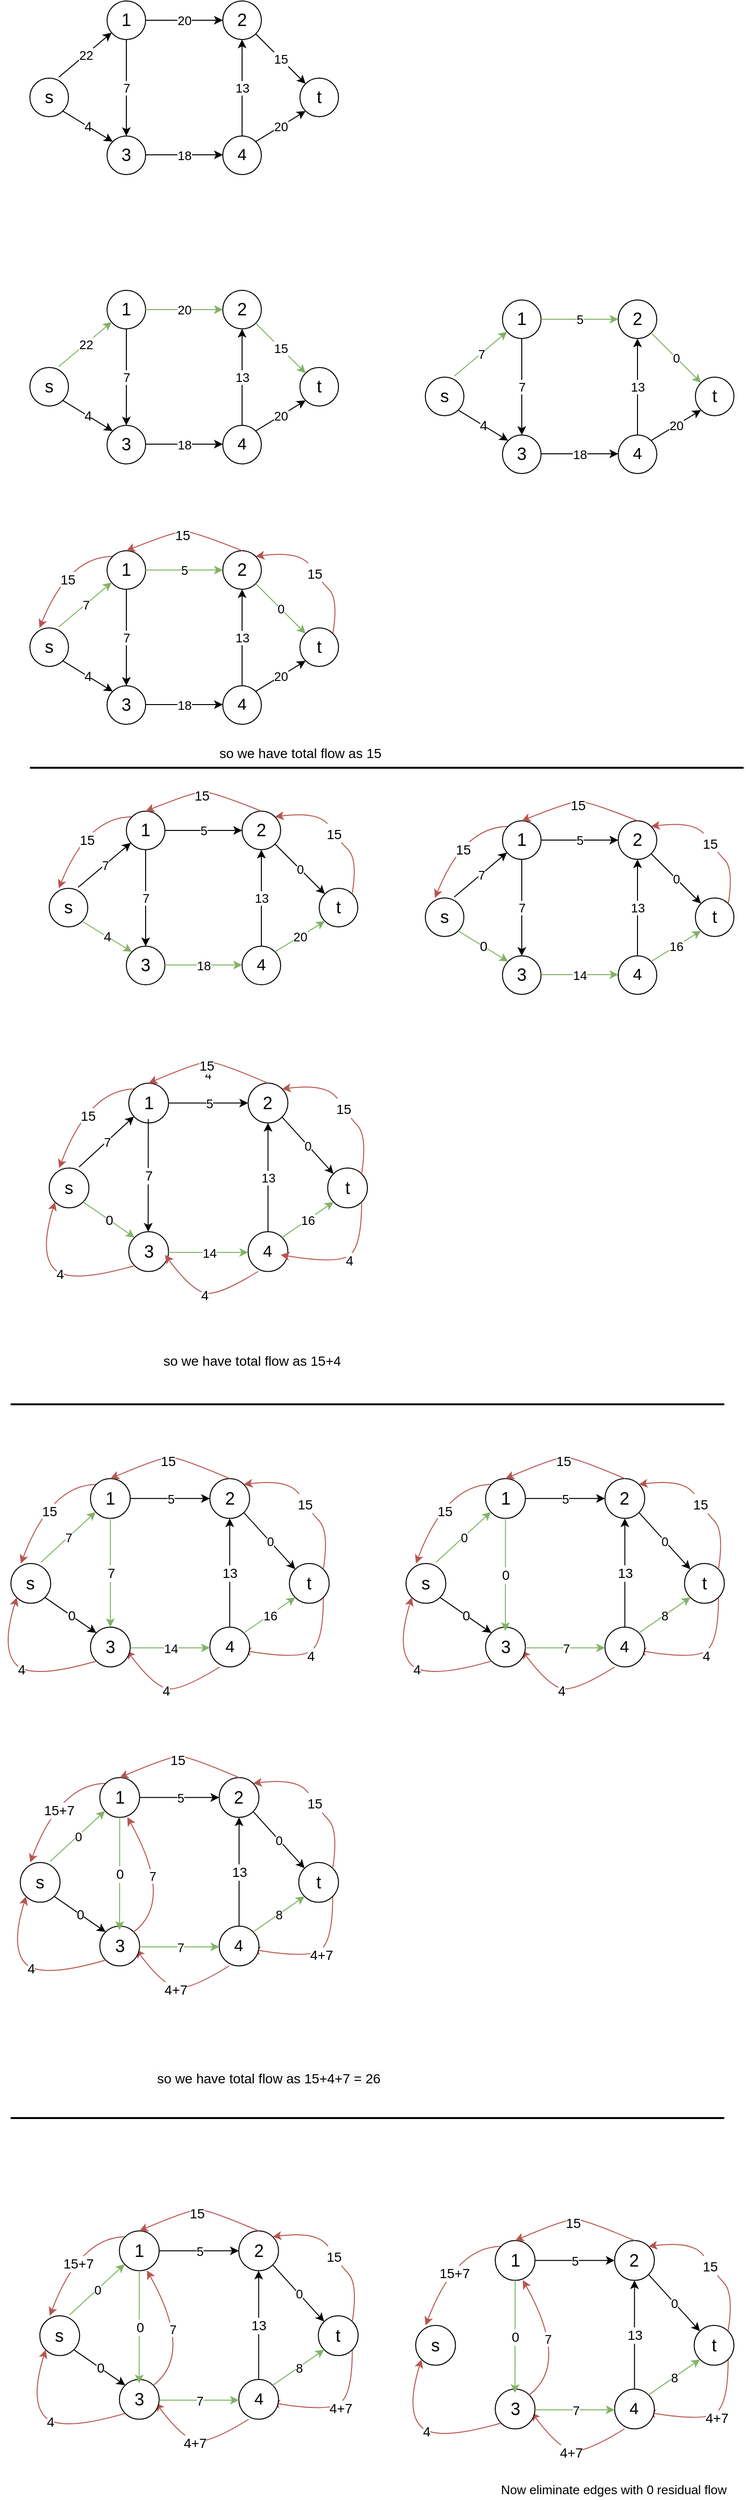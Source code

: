 <mxfile version="16.5.6" type="github">
  <diagram id="t3s6REFhiwwXwHESMnRB" name="Page-1">
    <mxGraphModel dx="946" dy="646" grid="1" gridSize="10" guides="1" tooltips="1" connect="1" arrows="1" fold="1" page="1" pageScale="1" pageWidth="827" pageHeight="1169" math="0" shadow="0">
      <root>
        <mxCell id="0" />
        <mxCell id="1" parent="0" />
        <mxCell id="lxedp-UpiUMQ92V4cm0w-1" value="" style="group" parent="1" vertex="1" connectable="0">
          <mxGeometry x="50" y="60" width="320" height="180" as="geometry" />
        </mxCell>
        <mxCell id="6ZQUbBnNkufjPJ70rE0Q-1" value="&lt;font style=&quot;font-size: 18px&quot;&gt;s&lt;/font&gt;" style="ellipse;whiteSpace=wrap;html=1;aspect=fixed;" parent="lxedp-UpiUMQ92V4cm0w-1" vertex="1">
          <mxGeometry y="80" width="40" height="40" as="geometry" />
        </mxCell>
        <mxCell id="6ZQUbBnNkufjPJ70rE0Q-2" value="&lt;font style=&quot;font-size: 18px&quot;&gt;t&lt;/font&gt;" style="ellipse;whiteSpace=wrap;html=1;aspect=fixed;" parent="lxedp-UpiUMQ92V4cm0w-1" vertex="1">
          <mxGeometry x="280" y="80" width="40" height="40" as="geometry" />
        </mxCell>
        <mxCell id="6ZQUbBnNkufjPJ70rE0Q-3" value="&lt;font style=&quot;font-size: 18px&quot;&gt;1&lt;/font&gt;" style="ellipse;whiteSpace=wrap;html=1;aspect=fixed;" parent="lxedp-UpiUMQ92V4cm0w-1" vertex="1">
          <mxGeometry x="80" width="40" height="40" as="geometry" />
        </mxCell>
        <mxCell id="6ZQUbBnNkufjPJ70rE0Q-4" value="&lt;font style=&quot;font-size: 18px&quot;&gt;2&lt;/font&gt;" style="ellipse;whiteSpace=wrap;html=1;aspect=fixed;" parent="lxedp-UpiUMQ92V4cm0w-1" vertex="1">
          <mxGeometry x="200" width="40" height="40" as="geometry" />
        </mxCell>
        <mxCell id="6ZQUbBnNkufjPJ70rE0Q-5" value="&lt;font style=&quot;font-size: 18px&quot;&gt;3&lt;/font&gt;" style="ellipse;whiteSpace=wrap;html=1;aspect=fixed;" parent="lxedp-UpiUMQ92V4cm0w-1" vertex="1">
          <mxGeometry x="80" y="140" width="40" height="40" as="geometry" />
        </mxCell>
        <mxCell id="6ZQUbBnNkufjPJ70rE0Q-6" value="&lt;font style=&quot;font-size: 17px&quot;&gt;4&lt;/font&gt;" style="ellipse;whiteSpace=wrap;html=1;aspect=fixed;" parent="lxedp-UpiUMQ92V4cm0w-1" vertex="1">
          <mxGeometry x="200" y="140" width="40" height="40" as="geometry" />
        </mxCell>
        <mxCell id="6ZQUbBnNkufjPJ70rE0Q-7" value="" style="endArrow=classic;html=1;rounded=0;exitX=0.75;exitY=-0.025;exitDx=0;exitDy=0;exitPerimeter=0;" parent="lxedp-UpiUMQ92V4cm0w-1" source="6ZQUbBnNkufjPJ70rE0Q-1" target="6ZQUbBnNkufjPJ70rE0Q-3" edge="1">
          <mxGeometry relative="1" as="geometry">
            <mxPoint x="240" y="70" as="sourcePoint" />
            <mxPoint x="340" y="70" as="targetPoint" />
          </mxGeometry>
        </mxCell>
        <mxCell id="6ZQUbBnNkufjPJ70rE0Q-8" value="&lt;font style=&quot;font-size: 13px&quot;&gt;22&lt;/font&gt;" style="edgeLabel;resizable=0;html=1;align=center;verticalAlign=middle;" parent="6ZQUbBnNkufjPJ70rE0Q-7" connectable="0" vertex="1">
          <mxGeometry relative="1" as="geometry" />
        </mxCell>
        <mxCell id="6ZQUbBnNkufjPJ70rE0Q-9" value="" style="endArrow=classic;html=1;rounded=0;exitX=1;exitY=1;exitDx=0;exitDy=0;entryX=0;entryY=0;entryDx=0;entryDy=0;" parent="lxedp-UpiUMQ92V4cm0w-1" source="6ZQUbBnNkufjPJ70rE0Q-1" target="6ZQUbBnNkufjPJ70rE0Q-5" edge="1">
          <mxGeometry relative="1" as="geometry">
            <mxPoint x="40" y="89" as="sourcePoint" />
            <mxPoint x="94.707" y="42.889" as="targetPoint" />
          </mxGeometry>
        </mxCell>
        <mxCell id="6ZQUbBnNkufjPJ70rE0Q-10" value="4" style="edgeLabel;resizable=0;html=1;align=center;verticalAlign=middle;fontSize=14;" parent="6ZQUbBnNkufjPJ70rE0Q-9" connectable="0" vertex="1">
          <mxGeometry relative="1" as="geometry" />
        </mxCell>
        <mxCell id="6ZQUbBnNkufjPJ70rE0Q-11" value="" style="endArrow=classic;html=1;rounded=0;exitX=0.5;exitY=1;exitDx=0;exitDy=0;entryX=0.5;entryY=0;entryDx=0;entryDy=0;" parent="lxedp-UpiUMQ92V4cm0w-1" source="6ZQUbBnNkufjPJ70rE0Q-3" target="6ZQUbBnNkufjPJ70rE0Q-5" edge="1">
          <mxGeometry relative="1" as="geometry">
            <mxPoint x="240" y="70" as="sourcePoint" />
            <mxPoint x="160" y="90" as="targetPoint" />
          </mxGeometry>
        </mxCell>
        <mxCell id="6ZQUbBnNkufjPJ70rE0Q-12" value="7" style="edgeLabel;resizable=0;html=1;align=center;verticalAlign=middle;fontSize=13;" parent="6ZQUbBnNkufjPJ70rE0Q-11" connectable="0" vertex="1">
          <mxGeometry relative="1" as="geometry" />
        </mxCell>
        <mxCell id="6ZQUbBnNkufjPJ70rE0Q-18" value="" style="endArrow=classic;html=1;rounded=0;exitX=1;exitY=0;exitDx=0;exitDy=0;entryX=0;entryY=1;entryDx=0;entryDy=0;" parent="lxedp-UpiUMQ92V4cm0w-1" source="6ZQUbBnNkufjPJ70rE0Q-6" target="6ZQUbBnNkufjPJ70rE0Q-2" edge="1">
          <mxGeometry relative="1" as="geometry">
            <mxPoint x="240" y="70" as="sourcePoint" />
            <mxPoint x="340" y="70" as="targetPoint" />
          </mxGeometry>
        </mxCell>
        <mxCell id="6ZQUbBnNkufjPJ70rE0Q-19" value="20" style="edgeLabel;resizable=0;html=1;align=center;verticalAlign=middle;fontSize=13;" parent="6ZQUbBnNkufjPJ70rE0Q-18" connectable="0" vertex="1">
          <mxGeometry relative="1" as="geometry" />
        </mxCell>
        <mxCell id="6ZQUbBnNkufjPJ70rE0Q-20" value="" style="endArrow=classic;html=1;rounded=0;exitX=1;exitY=1;exitDx=0;exitDy=0;entryX=0;entryY=0;entryDx=0;entryDy=0;" parent="lxedp-UpiUMQ92V4cm0w-1" source="6ZQUbBnNkufjPJ70rE0Q-4" target="6ZQUbBnNkufjPJ70rE0Q-2" edge="1">
          <mxGeometry relative="1" as="geometry">
            <mxPoint x="240" y="70" as="sourcePoint" />
            <mxPoint x="340" y="70" as="targetPoint" />
          </mxGeometry>
        </mxCell>
        <mxCell id="6ZQUbBnNkufjPJ70rE0Q-21" value="15" style="edgeLabel;resizable=0;html=1;align=center;verticalAlign=middle;fontSize=13;" parent="6ZQUbBnNkufjPJ70rE0Q-20" connectable="0" vertex="1">
          <mxGeometry relative="1" as="geometry" />
        </mxCell>
        <mxCell id="6ZQUbBnNkufjPJ70rE0Q-22" value="" style="endArrow=classic;html=1;rounded=0;exitX=1;exitY=0.5;exitDx=0;exitDy=0;entryX=0;entryY=0.5;entryDx=0;entryDy=0;" parent="lxedp-UpiUMQ92V4cm0w-1" source="6ZQUbBnNkufjPJ70rE0Q-3" target="6ZQUbBnNkufjPJ70rE0Q-4" edge="1">
          <mxGeometry relative="1" as="geometry">
            <mxPoint x="240" y="70" as="sourcePoint" />
            <mxPoint x="340" y="70" as="targetPoint" />
          </mxGeometry>
        </mxCell>
        <mxCell id="6ZQUbBnNkufjPJ70rE0Q-23" value="20" style="edgeLabel;resizable=0;html=1;align=center;verticalAlign=middle;fontSize=13;" parent="6ZQUbBnNkufjPJ70rE0Q-22" connectable="0" vertex="1">
          <mxGeometry relative="1" as="geometry" />
        </mxCell>
        <mxCell id="6ZQUbBnNkufjPJ70rE0Q-24" value="" style="endArrow=classic;html=1;rounded=0;exitX=1;exitY=0.5;exitDx=0;exitDy=0;entryX=0;entryY=0.5;entryDx=0;entryDy=0;" parent="lxedp-UpiUMQ92V4cm0w-1" edge="1">
          <mxGeometry relative="1" as="geometry">
            <mxPoint x="120" y="159.5" as="sourcePoint" />
            <mxPoint x="200" y="159.5" as="targetPoint" />
          </mxGeometry>
        </mxCell>
        <mxCell id="6ZQUbBnNkufjPJ70rE0Q-25" value="18" style="edgeLabel;resizable=0;html=1;align=center;verticalAlign=middle;fontSize=13;" parent="6ZQUbBnNkufjPJ70rE0Q-24" connectable="0" vertex="1">
          <mxGeometry relative="1" as="geometry" />
        </mxCell>
        <mxCell id="6ZQUbBnNkufjPJ70rE0Q-30" value="" style="endArrow=classic;html=1;rounded=0;entryX=0.5;entryY=1;entryDx=0;entryDy=0;" parent="lxedp-UpiUMQ92V4cm0w-1" target="6ZQUbBnNkufjPJ70rE0Q-4" edge="1">
          <mxGeometry relative="1" as="geometry">
            <mxPoint x="220" y="140" as="sourcePoint" />
            <mxPoint x="150" y="100" as="targetPoint" />
          </mxGeometry>
        </mxCell>
        <mxCell id="6ZQUbBnNkufjPJ70rE0Q-31" value="13" style="edgeLabel;resizable=0;html=1;align=center;verticalAlign=middle;fontSize=13;" parent="6ZQUbBnNkufjPJ70rE0Q-30" connectable="0" vertex="1">
          <mxGeometry relative="1" as="geometry" />
        </mxCell>
        <mxCell id="lxedp-UpiUMQ92V4cm0w-2" value="" style="group" parent="1" vertex="1" connectable="0">
          <mxGeometry x="50" y="360" width="320" height="180" as="geometry" />
        </mxCell>
        <mxCell id="lxedp-UpiUMQ92V4cm0w-3" value="&lt;font style=&quot;font-size: 18px&quot;&gt;s&lt;/font&gt;" style="ellipse;whiteSpace=wrap;html=1;aspect=fixed;" parent="lxedp-UpiUMQ92V4cm0w-2" vertex="1">
          <mxGeometry y="80" width="40" height="40" as="geometry" />
        </mxCell>
        <mxCell id="lxedp-UpiUMQ92V4cm0w-4" value="&lt;font style=&quot;font-size: 18px&quot;&gt;t&lt;/font&gt;" style="ellipse;whiteSpace=wrap;html=1;aspect=fixed;" parent="lxedp-UpiUMQ92V4cm0w-2" vertex="1">
          <mxGeometry x="280" y="80" width="40" height="40" as="geometry" />
        </mxCell>
        <mxCell id="lxedp-UpiUMQ92V4cm0w-5" value="&lt;font style=&quot;font-size: 18px&quot;&gt;1&lt;/font&gt;" style="ellipse;whiteSpace=wrap;html=1;aspect=fixed;" parent="lxedp-UpiUMQ92V4cm0w-2" vertex="1">
          <mxGeometry x="80" width="40" height="40" as="geometry" />
        </mxCell>
        <mxCell id="lxedp-UpiUMQ92V4cm0w-6" value="&lt;font style=&quot;font-size: 18px&quot;&gt;2&lt;/font&gt;" style="ellipse;whiteSpace=wrap;html=1;aspect=fixed;" parent="lxedp-UpiUMQ92V4cm0w-2" vertex="1">
          <mxGeometry x="200" width="40" height="40" as="geometry" />
        </mxCell>
        <mxCell id="lxedp-UpiUMQ92V4cm0w-7" value="&lt;font style=&quot;font-size: 18px&quot;&gt;3&lt;/font&gt;" style="ellipse;whiteSpace=wrap;html=1;aspect=fixed;" parent="lxedp-UpiUMQ92V4cm0w-2" vertex="1">
          <mxGeometry x="80" y="140" width="40" height="40" as="geometry" />
        </mxCell>
        <mxCell id="lxedp-UpiUMQ92V4cm0w-8" value="&lt;font style=&quot;font-size: 17px&quot;&gt;4&lt;/font&gt;" style="ellipse;whiteSpace=wrap;html=1;aspect=fixed;" parent="lxedp-UpiUMQ92V4cm0w-2" vertex="1">
          <mxGeometry x="200" y="140" width="40" height="40" as="geometry" />
        </mxCell>
        <mxCell id="lxedp-UpiUMQ92V4cm0w-9" value="" style="endArrow=classic;html=1;rounded=0;exitX=0.75;exitY=-0.025;exitDx=0;exitDy=0;exitPerimeter=0;fillColor=#d5e8d4;strokeColor=#82b366;" parent="lxedp-UpiUMQ92V4cm0w-2" source="lxedp-UpiUMQ92V4cm0w-3" target="lxedp-UpiUMQ92V4cm0w-5" edge="1">
          <mxGeometry relative="1" as="geometry">
            <mxPoint x="240" y="70" as="sourcePoint" />
            <mxPoint x="340" y="70" as="targetPoint" />
          </mxGeometry>
        </mxCell>
        <mxCell id="lxedp-UpiUMQ92V4cm0w-10" value="&lt;font style=&quot;font-size: 13px&quot;&gt;22&lt;/font&gt;" style="edgeLabel;resizable=0;html=1;align=center;verticalAlign=middle;" parent="lxedp-UpiUMQ92V4cm0w-9" connectable="0" vertex="1">
          <mxGeometry relative="1" as="geometry" />
        </mxCell>
        <mxCell id="lxedp-UpiUMQ92V4cm0w-11" value="" style="endArrow=classic;html=1;rounded=0;exitX=1;exitY=1;exitDx=0;exitDy=0;entryX=0;entryY=0;entryDx=0;entryDy=0;" parent="lxedp-UpiUMQ92V4cm0w-2" source="lxedp-UpiUMQ92V4cm0w-3" target="lxedp-UpiUMQ92V4cm0w-7" edge="1">
          <mxGeometry relative="1" as="geometry">
            <mxPoint x="40" y="89" as="sourcePoint" />
            <mxPoint x="94.707" y="42.889" as="targetPoint" />
          </mxGeometry>
        </mxCell>
        <mxCell id="lxedp-UpiUMQ92V4cm0w-12" value="4" style="edgeLabel;resizable=0;html=1;align=center;verticalAlign=middle;fontSize=14;" parent="lxedp-UpiUMQ92V4cm0w-11" connectable="0" vertex="1">
          <mxGeometry relative="1" as="geometry" />
        </mxCell>
        <mxCell id="lxedp-UpiUMQ92V4cm0w-13" value="" style="endArrow=classic;html=1;rounded=0;exitX=0.5;exitY=1;exitDx=0;exitDy=0;" parent="lxedp-UpiUMQ92V4cm0w-2" source="lxedp-UpiUMQ92V4cm0w-5" edge="1">
          <mxGeometry relative="1" as="geometry">
            <mxPoint x="240" y="70" as="sourcePoint" />
            <mxPoint x="100" y="140" as="targetPoint" />
          </mxGeometry>
        </mxCell>
        <mxCell id="lxedp-UpiUMQ92V4cm0w-14" value="7" style="edgeLabel;resizable=0;html=1;align=center;verticalAlign=middle;fontSize=13;" parent="lxedp-UpiUMQ92V4cm0w-13" connectable="0" vertex="1">
          <mxGeometry relative="1" as="geometry" />
        </mxCell>
        <mxCell id="lxedp-UpiUMQ92V4cm0w-15" value="" style="endArrow=classic;html=1;rounded=0;exitX=1;exitY=0;exitDx=0;exitDy=0;entryX=0;entryY=1;entryDx=0;entryDy=0;" parent="lxedp-UpiUMQ92V4cm0w-2" source="lxedp-UpiUMQ92V4cm0w-8" target="lxedp-UpiUMQ92V4cm0w-4" edge="1">
          <mxGeometry relative="1" as="geometry">
            <mxPoint x="240" y="70" as="sourcePoint" />
            <mxPoint x="340" y="70" as="targetPoint" />
          </mxGeometry>
        </mxCell>
        <mxCell id="lxedp-UpiUMQ92V4cm0w-16" value="20" style="edgeLabel;resizable=0;html=1;align=center;verticalAlign=middle;fontSize=13;" parent="lxedp-UpiUMQ92V4cm0w-15" connectable="0" vertex="1">
          <mxGeometry relative="1" as="geometry" />
        </mxCell>
        <mxCell id="lxedp-UpiUMQ92V4cm0w-17" value="" style="endArrow=classic;html=1;rounded=0;exitX=1;exitY=1;exitDx=0;exitDy=0;entryX=0;entryY=0;entryDx=0;entryDy=0;fillColor=#d5e8d4;strokeColor=#82b366;" parent="lxedp-UpiUMQ92V4cm0w-2" source="lxedp-UpiUMQ92V4cm0w-6" target="lxedp-UpiUMQ92V4cm0w-4" edge="1">
          <mxGeometry relative="1" as="geometry">
            <mxPoint x="240" y="70" as="sourcePoint" />
            <mxPoint x="340" y="70" as="targetPoint" />
          </mxGeometry>
        </mxCell>
        <mxCell id="lxedp-UpiUMQ92V4cm0w-18" value="15" style="edgeLabel;resizable=0;html=1;align=center;verticalAlign=middle;fontSize=13;" parent="lxedp-UpiUMQ92V4cm0w-17" connectable="0" vertex="1">
          <mxGeometry relative="1" as="geometry" />
        </mxCell>
        <mxCell id="lxedp-UpiUMQ92V4cm0w-19" value="" style="endArrow=classic;html=1;rounded=0;exitX=1;exitY=0.5;exitDx=0;exitDy=0;entryX=0;entryY=0.5;entryDx=0;entryDy=0;fillColor=#d5e8d4;strokeColor=#82b366;" parent="lxedp-UpiUMQ92V4cm0w-2" source="lxedp-UpiUMQ92V4cm0w-5" target="lxedp-UpiUMQ92V4cm0w-6" edge="1">
          <mxGeometry relative="1" as="geometry">
            <mxPoint x="240" y="70" as="sourcePoint" />
            <mxPoint x="340" y="70" as="targetPoint" />
          </mxGeometry>
        </mxCell>
        <mxCell id="lxedp-UpiUMQ92V4cm0w-20" value="20" style="edgeLabel;resizable=0;html=1;align=center;verticalAlign=middle;fontSize=13;" parent="lxedp-UpiUMQ92V4cm0w-19" connectable="0" vertex="1">
          <mxGeometry relative="1" as="geometry" />
        </mxCell>
        <mxCell id="lxedp-UpiUMQ92V4cm0w-21" value="" style="endArrow=classic;html=1;rounded=0;exitX=1;exitY=0.5;exitDx=0;exitDy=0;entryX=0;entryY=0.5;entryDx=0;entryDy=0;" parent="lxedp-UpiUMQ92V4cm0w-2" edge="1">
          <mxGeometry relative="1" as="geometry">
            <mxPoint x="120" y="159.5" as="sourcePoint" />
            <mxPoint x="200" y="159.5" as="targetPoint" />
          </mxGeometry>
        </mxCell>
        <mxCell id="lxedp-UpiUMQ92V4cm0w-22" value="18" style="edgeLabel;resizable=0;html=1;align=center;verticalAlign=middle;fontSize=13;" parent="lxedp-UpiUMQ92V4cm0w-21" connectable="0" vertex="1">
          <mxGeometry relative="1" as="geometry" />
        </mxCell>
        <mxCell id="lxedp-UpiUMQ92V4cm0w-23" value="" style="endArrow=classic;html=1;rounded=0;entryX=0.5;entryY=1;entryDx=0;entryDy=0;" parent="lxedp-UpiUMQ92V4cm0w-2" target="lxedp-UpiUMQ92V4cm0w-6" edge="1">
          <mxGeometry relative="1" as="geometry">
            <mxPoint x="220" y="140" as="sourcePoint" />
            <mxPoint x="140" y="90" as="targetPoint" />
          </mxGeometry>
        </mxCell>
        <mxCell id="lxedp-UpiUMQ92V4cm0w-24" value="13" style="edgeLabel;resizable=0;html=1;align=center;verticalAlign=middle;fontSize=13;" parent="lxedp-UpiUMQ92V4cm0w-23" connectable="0" vertex="1">
          <mxGeometry relative="1" as="geometry" />
        </mxCell>
        <mxCell id="lxedp-UpiUMQ92V4cm0w-57" value="" style="group" parent="1" vertex="1" connectable="0">
          <mxGeometry x="50" y="610" width="320" height="200" as="geometry" />
        </mxCell>
        <mxCell id="lxedp-UpiUMQ92V4cm0w-53" value="" style="curved=1;endArrow=classic;html=1;rounded=0;fontSize=18;strokeColor=#b85450;strokeWidth=1;exitX=0;exitY=0;exitDx=0;exitDy=0;fillColor=#f8cecc;" parent="lxedp-UpiUMQ92V4cm0w-57" source="lxedp-UpiUMQ92V4cm0w-29" edge="1">
          <mxGeometry width="50" height="50" relative="1" as="geometry">
            <mxPoint x="340" y="40" as="sourcePoint" />
            <mxPoint x="10" y="100" as="targetPoint" />
            <Array as="points">
              <mxPoint x="40" y="26" />
            </Array>
          </mxGeometry>
        </mxCell>
        <mxCell id="lxedp-UpiUMQ92V4cm0w-55" value="15" style="edgeLabel;html=1;align=center;verticalAlign=middle;resizable=0;points=[];fontSize=14;container=0;" parent="lxedp-UpiUMQ92V4cm0w-53" vertex="1" connectable="0">
          <mxGeometry x="0.089" y="8" relative="1" as="geometry">
            <mxPoint as="offset" />
          </mxGeometry>
        </mxCell>
        <mxCell id="lxedp-UpiUMQ92V4cm0w-27" value="&lt;font style=&quot;font-size: 18px&quot;&gt;s&lt;/font&gt;" style="ellipse;whiteSpace=wrap;html=1;aspect=fixed;container=0;" parent="lxedp-UpiUMQ92V4cm0w-57" vertex="1">
          <mxGeometry y="100" width="40" height="40" as="geometry" />
        </mxCell>
        <mxCell id="lxedp-UpiUMQ92V4cm0w-28" value="&lt;font style=&quot;font-size: 18px&quot;&gt;t&lt;/font&gt;" style="ellipse;whiteSpace=wrap;html=1;aspect=fixed;container=0;" parent="lxedp-UpiUMQ92V4cm0w-57" vertex="1">
          <mxGeometry x="280" y="100" width="40" height="40" as="geometry" />
        </mxCell>
        <mxCell id="lxedp-UpiUMQ92V4cm0w-29" value="&lt;font style=&quot;font-size: 18px&quot;&gt;1&lt;/font&gt;" style="ellipse;whiteSpace=wrap;html=1;aspect=fixed;container=0;" parent="lxedp-UpiUMQ92V4cm0w-57" vertex="1">
          <mxGeometry x="80" y="20" width="40" height="40" as="geometry" />
        </mxCell>
        <mxCell id="lxedp-UpiUMQ92V4cm0w-30" value="&lt;font style=&quot;font-size: 18px&quot;&gt;2&lt;/font&gt;" style="ellipse;whiteSpace=wrap;html=1;aspect=fixed;container=0;" parent="lxedp-UpiUMQ92V4cm0w-57" vertex="1">
          <mxGeometry x="200" y="20" width="40" height="40" as="geometry" />
        </mxCell>
        <mxCell id="lxedp-UpiUMQ92V4cm0w-31" value="&lt;font style=&quot;font-size: 18px&quot;&gt;3&lt;/font&gt;" style="ellipse;whiteSpace=wrap;html=1;aspect=fixed;container=0;" parent="lxedp-UpiUMQ92V4cm0w-57" vertex="1">
          <mxGeometry x="80" y="160" width="40" height="40" as="geometry" />
        </mxCell>
        <mxCell id="lxedp-UpiUMQ92V4cm0w-32" value="&lt;font style=&quot;font-size: 17px&quot;&gt;4&lt;/font&gt;" style="ellipse;whiteSpace=wrap;html=1;aspect=fixed;container=0;" parent="lxedp-UpiUMQ92V4cm0w-57" vertex="1">
          <mxGeometry x="200" y="160" width="40" height="40" as="geometry" />
        </mxCell>
        <mxCell id="lxedp-UpiUMQ92V4cm0w-33" value="" style="endArrow=classic;html=1;rounded=0;exitX=0.75;exitY=-0.025;exitDx=0;exitDy=0;exitPerimeter=0;fillColor=#d5e8d4;strokeColor=#82b366;" parent="lxedp-UpiUMQ92V4cm0w-57" source="lxedp-UpiUMQ92V4cm0w-27" target="lxedp-UpiUMQ92V4cm0w-29" edge="1">
          <mxGeometry relative="1" as="geometry">
            <mxPoint x="240" y="90" as="sourcePoint" />
            <mxPoint x="340" y="90" as="targetPoint" />
          </mxGeometry>
        </mxCell>
        <mxCell id="lxedp-UpiUMQ92V4cm0w-34" value="&lt;font style=&quot;font-size: 13px&quot;&gt;7&lt;/font&gt;" style="edgeLabel;resizable=0;html=1;align=center;verticalAlign=middle;container=0;" parent="lxedp-UpiUMQ92V4cm0w-33" connectable="0" vertex="1">
          <mxGeometry relative="1" as="geometry" />
        </mxCell>
        <mxCell id="lxedp-UpiUMQ92V4cm0w-35" value="" style="endArrow=classic;html=1;rounded=0;exitX=1;exitY=1;exitDx=0;exitDy=0;entryX=0;entryY=0;entryDx=0;entryDy=0;" parent="lxedp-UpiUMQ92V4cm0w-57" source="lxedp-UpiUMQ92V4cm0w-27" target="lxedp-UpiUMQ92V4cm0w-31" edge="1">
          <mxGeometry relative="1" as="geometry">
            <mxPoint x="40" y="109" as="sourcePoint" />
            <mxPoint x="94.707" y="62.889" as="targetPoint" />
          </mxGeometry>
        </mxCell>
        <mxCell id="lxedp-UpiUMQ92V4cm0w-36" value="4" style="edgeLabel;resizable=0;html=1;align=center;verticalAlign=middle;fontSize=14;container=0;" parent="lxedp-UpiUMQ92V4cm0w-35" connectable="0" vertex="1">
          <mxGeometry relative="1" as="geometry" />
        </mxCell>
        <mxCell id="lxedp-UpiUMQ92V4cm0w-37" value="" style="endArrow=classic;html=1;rounded=0;exitX=0.5;exitY=1;exitDx=0;exitDy=0;entryX=0.5;entryY=0;entryDx=0;entryDy=0;" parent="lxedp-UpiUMQ92V4cm0w-57" source="lxedp-UpiUMQ92V4cm0w-29" target="lxedp-UpiUMQ92V4cm0w-31" edge="1">
          <mxGeometry relative="1" as="geometry">
            <mxPoint x="240" y="90" as="sourcePoint" />
            <mxPoint x="160" y="110" as="targetPoint" />
          </mxGeometry>
        </mxCell>
        <mxCell id="lxedp-UpiUMQ92V4cm0w-38" value="7" style="edgeLabel;resizable=0;html=1;align=center;verticalAlign=middle;fontSize=13;container=0;" parent="lxedp-UpiUMQ92V4cm0w-37" connectable="0" vertex="1">
          <mxGeometry relative="1" as="geometry" />
        </mxCell>
        <mxCell id="lxedp-UpiUMQ92V4cm0w-39" value="" style="endArrow=classic;html=1;rounded=0;exitX=1;exitY=0;exitDx=0;exitDy=0;entryX=0;entryY=1;entryDx=0;entryDy=0;" parent="lxedp-UpiUMQ92V4cm0w-57" source="lxedp-UpiUMQ92V4cm0w-32" target="lxedp-UpiUMQ92V4cm0w-28" edge="1">
          <mxGeometry relative="1" as="geometry">
            <mxPoint x="240" y="90" as="sourcePoint" />
            <mxPoint x="340" y="90" as="targetPoint" />
          </mxGeometry>
        </mxCell>
        <mxCell id="lxedp-UpiUMQ92V4cm0w-40" value="20" style="edgeLabel;resizable=0;html=1;align=center;verticalAlign=middle;fontSize=13;container=0;" parent="lxedp-UpiUMQ92V4cm0w-39" connectable="0" vertex="1">
          <mxGeometry relative="1" as="geometry" />
        </mxCell>
        <mxCell id="lxedp-UpiUMQ92V4cm0w-41" value="" style="endArrow=classic;html=1;rounded=0;exitX=1;exitY=1;exitDx=0;exitDy=0;entryX=0;entryY=0;entryDx=0;entryDy=0;fillColor=#d5e8d4;strokeColor=#82b366;" parent="lxedp-UpiUMQ92V4cm0w-57" source="lxedp-UpiUMQ92V4cm0w-30" target="lxedp-UpiUMQ92V4cm0w-28" edge="1">
          <mxGeometry relative="1" as="geometry">
            <mxPoint x="240" y="90" as="sourcePoint" />
            <mxPoint x="340" y="90" as="targetPoint" />
          </mxGeometry>
        </mxCell>
        <mxCell id="lxedp-UpiUMQ92V4cm0w-42" value="0" style="edgeLabel;resizable=0;html=1;align=center;verticalAlign=middle;fontSize=13;container=0;" parent="lxedp-UpiUMQ92V4cm0w-41" connectable="0" vertex="1">
          <mxGeometry relative="1" as="geometry" />
        </mxCell>
        <mxCell id="lxedp-UpiUMQ92V4cm0w-43" value="" style="endArrow=classic;html=1;rounded=0;exitX=1;exitY=0.5;exitDx=0;exitDy=0;entryX=0;entryY=0.5;entryDx=0;entryDy=0;fillColor=#d5e8d4;strokeColor=#82b366;" parent="lxedp-UpiUMQ92V4cm0w-57" source="lxedp-UpiUMQ92V4cm0w-29" target="lxedp-UpiUMQ92V4cm0w-30" edge="1">
          <mxGeometry relative="1" as="geometry">
            <mxPoint x="240" y="90" as="sourcePoint" />
            <mxPoint x="340" y="90" as="targetPoint" />
          </mxGeometry>
        </mxCell>
        <mxCell id="lxedp-UpiUMQ92V4cm0w-44" value="5" style="edgeLabel;resizable=0;html=1;align=center;verticalAlign=middle;fontSize=13;container=0;" parent="lxedp-UpiUMQ92V4cm0w-43" connectable="0" vertex="1">
          <mxGeometry relative="1" as="geometry" />
        </mxCell>
        <mxCell id="lxedp-UpiUMQ92V4cm0w-45" value="" style="endArrow=classic;html=1;rounded=0;exitX=1;exitY=0.5;exitDx=0;exitDy=0;entryX=0;entryY=0.5;entryDx=0;entryDy=0;" parent="lxedp-UpiUMQ92V4cm0w-57" edge="1">
          <mxGeometry relative="1" as="geometry">
            <mxPoint x="120" y="179.5" as="sourcePoint" />
            <mxPoint x="200" y="179.5" as="targetPoint" />
          </mxGeometry>
        </mxCell>
        <mxCell id="lxedp-UpiUMQ92V4cm0w-46" value="18" style="edgeLabel;resizable=0;html=1;align=center;verticalAlign=middle;fontSize=13;container=0;" parent="lxedp-UpiUMQ92V4cm0w-45" connectable="0" vertex="1">
          <mxGeometry relative="1" as="geometry" />
        </mxCell>
        <mxCell id="lxedp-UpiUMQ92V4cm0w-47" value="" style="endArrow=classic;html=1;rounded=0;exitX=0.5;exitY=0;exitDx=0;exitDy=0;entryX=0.5;entryY=1;entryDx=0;entryDy=0;" parent="lxedp-UpiUMQ92V4cm0w-57" source="lxedp-UpiUMQ92V4cm0w-32" target="lxedp-UpiUMQ92V4cm0w-30" edge="1">
          <mxGeometry relative="1" as="geometry">
            <mxPoint x="520" y="190" as="sourcePoint" />
            <mxPoint x="160" y="120" as="targetPoint" />
          </mxGeometry>
        </mxCell>
        <mxCell id="lxedp-UpiUMQ92V4cm0w-48" value="13" style="edgeLabel;resizable=0;html=1;align=center;verticalAlign=middle;fontSize=13;container=0;" parent="lxedp-UpiUMQ92V4cm0w-47" connectable="0" vertex="1">
          <mxGeometry relative="1" as="geometry" />
        </mxCell>
        <mxCell id="lxedp-UpiUMQ92V4cm0w-49" value="&lt;font style=&quot;font-size: 14px&quot;&gt;15&lt;/font&gt;" style="curved=1;endArrow=classic;html=1;rounded=0;fontSize=18;strokeColor=#b85450;strokeWidth=1;exitX=1;exitY=0;exitDx=0;exitDy=0;entryX=1;entryY=0;entryDx=0;entryDy=0;fillColor=#f8cecc;" parent="lxedp-UpiUMQ92V4cm0w-57" source="lxedp-UpiUMQ92V4cm0w-28" target="lxedp-UpiUMQ92V4cm0w-30" edge="1">
          <mxGeometry width="50" height="50" relative="1" as="geometry">
            <mxPoint x="340" y="40" as="sourcePoint" />
            <mxPoint x="390" y="-10" as="targetPoint" />
            <Array as="points">
              <mxPoint x="320" y="70" />
              <mxPoint x="300" y="50" />
              <mxPoint x="280" y="20" />
            </Array>
          </mxGeometry>
        </mxCell>
        <mxCell id="lxedp-UpiUMQ92V4cm0w-52" value="" style="curved=1;endArrow=classic;html=1;rounded=0;fontSize=18;strokeColor=#b85450;strokeWidth=1;exitX=0.5;exitY=0;exitDx=0;exitDy=0;entryX=0.5;entryY=0;entryDx=0;entryDy=0;fillColor=#f8cecc;" parent="lxedp-UpiUMQ92V4cm0w-57" source="lxedp-UpiUMQ92V4cm0w-30" target="lxedp-UpiUMQ92V4cm0w-29" edge="1">
          <mxGeometry width="50" height="50" relative="1" as="geometry">
            <mxPoint x="340" y="40" as="sourcePoint" />
            <mxPoint x="390" y="-10" as="targetPoint" />
            <Array as="points">
              <mxPoint x="170" />
              <mxPoint x="150" />
            </Array>
          </mxGeometry>
        </mxCell>
        <mxCell id="lxedp-UpiUMQ92V4cm0w-54" value="15" style="edgeLabel;html=1;align=center;verticalAlign=middle;resizable=0;points=[];fontSize=14;container=0;" parent="lxedp-UpiUMQ92V4cm0w-52" vertex="1" connectable="0">
          <mxGeometry x="0.031" y="4" relative="1" as="geometry">
            <mxPoint as="offset" />
          </mxGeometry>
        </mxCell>
        <mxCell id="lxedp-UpiUMQ92V4cm0w-58" value="" style="group" parent="1" vertex="1" connectable="0">
          <mxGeometry x="70" y="880" width="320" height="200" as="geometry" />
        </mxCell>
        <mxCell id="lxedp-UpiUMQ92V4cm0w-59" value="" style="curved=1;endArrow=classic;html=1;rounded=0;fontSize=18;strokeColor=#b85450;strokeWidth=1;exitX=0;exitY=0;exitDx=0;exitDy=0;fillColor=#f8cecc;" parent="lxedp-UpiUMQ92V4cm0w-58" source="lxedp-UpiUMQ92V4cm0w-63" edge="1">
          <mxGeometry width="50" height="50" relative="1" as="geometry">
            <mxPoint x="340" y="40" as="sourcePoint" />
            <mxPoint x="10" y="100" as="targetPoint" />
            <Array as="points">
              <mxPoint x="40" y="26" />
            </Array>
          </mxGeometry>
        </mxCell>
        <mxCell id="lxedp-UpiUMQ92V4cm0w-60" value="15" style="edgeLabel;html=1;align=center;verticalAlign=middle;resizable=0;points=[];fontSize=14;container=0;" parent="lxedp-UpiUMQ92V4cm0w-59" vertex="1" connectable="0">
          <mxGeometry x="0.089" y="8" relative="1" as="geometry">
            <mxPoint as="offset" />
          </mxGeometry>
        </mxCell>
        <mxCell id="lxedp-UpiUMQ92V4cm0w-61" value="&lt;font style=&quot;font-size: 18px&quot;&gt;s&lt;/font&gt;" style="ellipse;whiteSpace=wrap;html=1;aspect=fixed;container=0;" parent="lxedp-UpiUMQ92V4cm0w-58" vertex="1">
          <mxGeometry y="100" width="40" height="40" as="geometry" />
        </mxCell>
        <mxCell id="lxedp-UpiUMQ92V4cm0w-62" value="&lt;font style=&quot;font-size: 18px&quot;&gt;t&lt;/font&gt;" style="ellipse;whiteSpace=wrap;html=1;aspect=fixed;container=0;" parent="lxedp-UpiUMQ92V4cm0w-58" vertex="1">
          <mxGeometry x="280" y="100" width="40" height="40" as="geometry" />
        </mxCell>
        <mxCell id="lxedp-UpiUMQ92V4cm0w-63" value="&lt;font style=&quot;font-size: 18px&quot;&gt;1&lt;/font&gt;" style="ellipse;whiteSpace=wrap;html=1;aspect=fixed;container=0;" parent="lxedp-UpiUMQ92V4cm0w-58" vertex="1">
          <mxGeometry x="80" y="20" width="40" height="40" as="geometry" />
        </mxCell>
        <mxCell id="lxedp-UpiUMQ92V4cm0w-64" value="&lt;font style=&quot;font-size: 18px&quot;&gt;2&lt;/font&gt;" style="ellipse;whiteSpace=wrap;html=1;aspect=fixed;container=0;" parent="lxedp-UpiUMQ92V4cm0w-58" vertex="1">
          <mxGeometry x="200" y="20" width="40" height="40" as="geometry" />
        </mxCell>
        <mxCell id="lxedp-UpiUMQ92V4cm0w-65" value="&lt;font style=&quot;font-size: 18px&quot;&gt;3&lt;/font&gt;" style="ellipse;whiteSpace=wrap;html=1;aspect=fixed;container=0;" parent="lxedp-UpiUMQ92V4cm0w-58" vertex="1">
          <mxGeometry x="80" y="160" width="40" height="40" as="geometry" />
        </mxCell>
        <mxCell id="lxedp-UpiUMQ92V4cm0w-66" value="&lt;font style=&quot;font-size: 17px&quot;&gt;4&lt;/font&gt;" style="ellipse;whiteSpace=wrap;html=1;aspect=fixed;container=0;" parent="lxedp-UpiUMQ92V4cm0w-58" vertex="1">
          <mxGeometry x="200" y="160" width="40" height="40" as="geometry" />
        </mxCell>
        <mxCell id="lxedp-UpiUMQ92V4cm0w-67" value="" style="endArrow=classic;html=1;rounded=0;exitX=0.75;exitY=-0.025;exitDx=0;exitDy=0;exitPerimeter=0;" parent="lxedp-UpiUMQ92V4cm0w-58" source="lxedp-UpiUMQ92V4cm0w-61" target="lxedp-UpiUMQ92V4cm0w-63" edge="1">
          <mxGeometry relative="1" as="geometry">
            <mxPoint x="240" y="90" as="sourcePoint" />
            <mxPoint x="340" y="90" as="targetPoint" />
          </mxGeometry>
        </mxCell>
        <mxCell id="lxedp-UpiUMQ92V4cm0w-68" value="&lt;font style=&quot;font-size: 13px&quot;&gt;7&lt;/font&gt;" style="edgeLabel;resizable=0;html=1;align=center;verticalAlign=middle;container=0;" parent="lxedp-UpiUMQ92V4cm0w-67" connectable="0" vertex="1">
          <mxGeometry relative="1" as="geometry" />
        </mxCell>
        <mxCell id="lxedp-UpiUMQ92V4cm0w-69" value="" style="endArrow=classic;html=1;rounded=0;exitX=1;exitY=1;exitDx=0;exitDy=0;entryX=0;entryY=0;entryDx=0;entryDy=0;fillColor=#d5e8d4;strokeColor=#82b366;" parent="lxedp-UpiUMQ92V4cm0w-58" source="lxedp-UpiUMQ92V4cm0w-61" target="lxedp-UpiUMQ92V4cm0w-65" edge="1">
          <mxGeometry relative="1" as="geometry">
            <mxPoint x="40" y="109" as="sourcePoint" />
            <mxPoint x="94.707" y="62.889" as="targetPoint" />
          </mxGeometry>
        </mxCell>
        <mxCell id="lxedp-UpiUMQ92V4cm0w-70" value="4" style="edgeLabel;resizable=0;html=1;align=center;verticalAlign=middle;fontSize=14;container=0;" parent="lxedp-UpiUMQ92V4cm0w-69" connectable="0" vertex="1">
          <mxGeometry relative="1" as="geometry" />
        </mxCell>
        <mxCell id="lxedp-UpiUMQ92V4cm0w-71" value="" style="endArrow=classic;html=1;rounded=0;exitX=0.5;exitY=1;exitDx=0;exitDy=0;entryX=0.5;entryY=0;entryDx=0;entryDy=0;" parent="lxedp-UpiUMQ92V4cm0w-58" source="lxedp-UpiUMQ92V4cm0w-63" target="lxedp-UpiUMQ92V4cm0w-65" edge="1">
          <mxGeometry relative="1" as="geometry">
            <mxPoint x="240" y="90" as="sourcePoint" />
            <mxPoint x="140" y="110" as="targetPoint" />
          </mxGeometry>
        </mxCell>
        <mxCell id="lxedp-UpiUMQ92V4cm0w-72" value="7" style="edgeLabel;resizable=0;html=1;align=center;verticalAlign=middle;fontSize=13;container=0;" parent="lxedp-UpiUMQ92V4cm0w-71" connectable="0" vertex="1">
          <mxGeometry relative="1" as="geometry" />
        </mxCell>
        <mxCell id="lxedp-UpiUMQ92V4cm0w-73" value="" style="endArrow=classic;html=1;rounded=0;exitX=1;exitY=0;exitDx=0;exitDy=0;entryX=0;entryY=1;entryDx=0;entryDy=0;fillColor=#d5e8d4;strokeColor=#82b366;" parent="lxedp-UpiUMQ92V4cm0w-58" source="lxedp-UpiUMQ92V4cm0w-66" target="lxedp-UpiUMQ92V4cm0w-62" edge="1">
          <mxGeometry relative="1" as="geometry">
            <mxPoint x="240" y="90" as="sourcePoint" />
            <mxPoint x="340" y="90" as="targetPoint" />
          </mxGeometry>
        </mxCell>
        <mxCell id="lxedp-UpiUMQ92V4cm0w-74" value="20" style="edgeLabel;resizable=0;html=1;align=center;verticalAlign=middle;fontSize=13;container=0;" parent="lxedp-UpiUMQ92V4cm0w-73" connectable="0" vertex="1">
          <mxGeometry relative="1" as="geometry" />
        </mxCell>
        <mxCell id="lxedp-UpiUMQ92V4cm0w-75" value="" style="endArrow=classic;html=1;rounded=0;exitX=1;exitY=1;exitDx=0;exitDy=0;entryX=0;entryY=0;entryDx=0;entryDy=0;" parent="lxedp-UpiUMQ92V4cm0w-58" source="lxedp-UpiUMQ92V4cm0w-64" target="lxedp-UpiUMQ92V4cm0w-62" edge="1">
          <mxGeometry relative="1" as="geometry">
            <mxPoint x="240" y="90" as="sourcePoint" />
            <mxPoint x="340" y="90" as="targetPoint" />
          </mxGeometry>
        </mxCell>
        <mxCell id="lxedp-UpiUMQ92V4cm0w-76" value="0" style="edgeLabel;resizable=0;html=1;align=center;verticalAlign=middle;fontSize=13;container=0;" parent="lxedp-UpiUMQ92V4cm0w-75" connectable="0" vertex="1">
          <mxGeometry relative="1" as="geometry" />
        </mxCell>
        <mxCell id="lxedp-UpiUMQ92V4cm0w-77" value="" style="endArrow=classic;html=1;rounded=0;exitX=1;exitY=0.5;exitDx=0;exitDy=0;entryX=0;entryY=0.5;entryDx=0;entryDy=0;" parent="lxedp-UpiUMQ92V4cm0w-58" source="lxedp-UpiUMQ92V4cm0w-63" target="lxedp-UpiUMQ92V4cm0w-64" edge="1">
          <mxGeometry relative="1" as="geometry">
            <mxPoint x="240" y="90" as="sourcePoint" />
            <mxPoint x="340" y="90" as="targetPoint" />
          </mxGeometry>
        </mxCell>
        <mxCell id="lxedp-UpiUMQ92V4cm0w-78" value="5" style="edgeLabel;resizable=0;html=1;align=center;verticalAlign=middle;fontSize=13;container=0;" parent="lxedp-UpiUMQ92V4cm0w-77" connectable="0" vertex="1">
          <mxGeometry relative="1" as="geometry" />
        </mxCell>
        <mxCell id="lxedp-UpiUMQ92V4cm0w-79" value="" style="endArrow=classic;html=1;rounded=0;exitX=1;exitY=0.5;exitDx=0;exitDy=0;entryX=0;entryY=0.5;entryDx=0;entryDy=0;fillColor=#d5e8d4;strokeColor=#82b366;" parent="lxedp-UpiUMQ92V4cm0w-58" edge="1">
          <mxGeometry relative="1" as="geometry">
            <mxPoint x="120" y="179.5" as="sourcePoint" />
            <mxPoint x="200" y="179.5" as="targetPoint" />
          </mxGeometry>
        </mxCell>
        <mxCell id="lxedp-UpiUMQ92V4cm0w-80" value="18" style="edgeLabel;resizable=0;html=1;align=center;verticalAlign=middle;fontSize=13;container=0;" parent="lxedp-UpiUMQ92V4cm0w-79" connectable="0" vertex="1">
          <mxGeometry relative="1" as="geometry" />
        </mxCell>
        <mxCell id="lxedp-UpiUMQ92V4cm0w-81" value="" style="endArrow=classic;html=1;rounded=0;exitX=0.5;exitY=0;exitDx=0;exitDy=0;entryX=0.5;entryY=1;entryDx=0;entryDy=0;" parent="lxedp-UpiUMQ92V4cm0w-58" source="lxedp-UpiUMQ92V4cm0w-66" target="lxedp-UpiUMQ92V4cm0w-64" edge="1">
          <mxGeometry relative="1" as="geometry">
            <mxPoint x="520" y="190" as="sourcePoint" />
            <mxPoint x="150" y="130" as="targetPoint" />
          </mxGeometry>
        </mxCell>
        <mxCell id="lxedp-UpiUMQ92V4cm0w-82" value="13" style="edgeLabel;resizable=0;html=1;align=center;verticalAlign=middle;fontSize=13;container=0;" parent="lxedp-UpiUMQ92V4cm0w-81" connectable="0" vertex="1">
          <mxGeometry relative="1" as="geometry" />
        </mxCell>
        <mxCell id="lxedp-UpiUMQ92V4cm0w-83" value="&lt;font style=&quot;font-size: 14px&quot;&gt;15&lt;/font&gt;" style="curved=1;endArrow=classic;html=1;rounded=0;fontSize=18;strokeColor=#b85450;strokeWidth=1;exitX=1;exitY=0;exitDx=0;exitDy=0;entryX=1;entryY=0;entryDx=0;entryDy=0;fillColor=#f8cecc;" parent="lxedp-UpiUMQ92V4cm0w-58" source="lxedp-UpiUMQ92V4cm0w-62" target="lxedp-UpiUMQ92V4cm0w-64" edge="1">
          <mxGeometry width="50" height="50" relative="1" as="geometry">
            <mxPoint x="340" y="40" as="sourcePoint" />
            <mxPoint x="390" y="-10" as="targetPoint" />
            <Array as="points">
              <mxPoint x="320" y="70" />
              <mxPoint x="300" y="50" />
              <mxPoint x="280" y="20" />
            </Array>
          </mxGeometry>
        </mxCell>
        <mxCell id="lxedp-UpiUMQ92V4cm0w-84" value="" style="curved=1;endArrow=classic;html=1;rounded=0;fontSize=18;strokeColor=#b85450;strokeWidth=1;exitX=0.5;exitY=0;exitDx=0;exitDy=0;entryX=0.5;entryY=0;entryDx=0;entryDy=0;fillColor=#f8cecc;" parent="lxedp-UpiUMQ92V4cm0w-58" source="lxedp-UpiUMQ92V4cm0w-64" target="lxedp-UpiUMQ92V4cm0w-63" edge="1">
          <mxGeometry width="50" height="50" relative="1" as="geometry">
            <mxPoint x="340" y="40" as="sourcePoint" />
            <mxPoint x="390" y="-10" as="targetPoint" />
            <Array as="points">
              <mxPoint x="170" />
              <mxPoint x="150" />
            </Array>
          </mxGeometry>
        </mxCell>
        <mxCell id="lxedp-UpiUMQ92V4cm0w-85" value="15" style="edgeLabel;html=1;align=center;verticalAlign=middle;resizable=0;points=[];fontSize=14;container=0;" parent="lxedp-UpiUMQ92V4cm0w-84" vertex="1" connectable="0">
          <mxGeometry x="0.031" y="4" relative="1" as="geometry">
            <mxPoint as="offset" />
          </mxGeometry>
        </mxCell>
        <mxCell id="lxedp-UpiUMQ92V4cm0w-87" value="" style="group" parent="1" vertex="1" connectable="0">
          <mxGeometry x="460" y="890" width="320" height="200" as="geometry" />
        </mxCell>
        <mxCell id="lxedp-UpiUMQ92V4cm0w-88" value="" style="curved=1;endArrow=classic;html=1;rounded=0;fontSize=18;strokeColor=#b85450;strokeWidth=1;exitX=0;exitY=0;exitDx=0;exitDy=0;fillColor=#f8cecc;" parent="lxedp-UpiUMQ92V4cm0w-87" source="lxedp-UpiUMQ92V4cm0w-92" edge="1">
          <mxGeometry width="50" height="50" relative="1" as="geometry">
            <mxPoint x="340" y="40" as="sourcePoint" />
            <mxPoint x="10" y="100" as="targetPoint" />
            <Array as="points">
              <mxPoint x="40" y="26" />
            </Array>
          </mxGeometry>
        </mxCell>
        <mxCell id="lxedp-UpiUMQ92V4cm0w-89" value="15" style="edgeLabel;html=1;align=center;verticalAlign=middle;resizable=0;points=[];fontSize=14;container=0;" parent="lxedp-UpiUMQ92V4cm0w-88" vertex="1" connectable="0">
          <mxGeometry x="0.089" y="8" relative="1" as="geometry">
            <mxPoint as="offset" />
          </mxGeometry>
        </mxCell>
        <mxCell id="lxedp-UpiUMQ92V4cm0w-90" value="&lt;font style=&quot;font-size: 18px&quot;&gt;s&lt;/font&gt;" style="ellipse;whiteSpace=wrap;html=1;aspect=fixed;container=0;" parent="lxedp-UpiUMQ92V4cm0w-87" vertex="1">
          <mxGeometry y="100" width="40" height="40" as="geometry" />
        </mxCell>
        <mxCell id="lxedp-UpiUMQ92V4cm0w-91" value="&lt;font style=&quot;font-size: 18px&quot;&gt;t&lt;/font&gt;" style="ellipse;whiteSpace=wrap;html=1;aspect=fixed;container=0;" parent="lxedp-UpiUMQ92V4cm0w-87" vertex="1">
          <mxGeometry x="280" y="100" width="40" height="40" as="geometry" />
        </mxCell>
        <mxCell id="lxedp-UpiUMQ92V4cm0w-92" value="&lt;font style=&quot;font-size: 18px&quot;&gt;1&lt;/font&gt;" style="ellipse;whiteSpace=wrap;html=1;aspect=fixed;container=0;" parent="lxedp-UpiUMQ92V4cm0w-87" vertex="1">
          <mxGeometry x="80" y="20" width="40" height="40" as="geometry" />
        </mxCell>
        <mxCell id="lxedp-UpiUMQ92V4cm0w-93" value="&lt;font style=&quot;font-size: 18px&quot;&gt;2&lt;/font&gt;" style="ellipse;whiteSpace=wrap;html=1;aspect=fixed;container=0;" parent="lxedp-UpiUMQ92V4cm0w-87" vertex="1">
          <mxGeometry x="200" y="20" width="40" height="40" as="geometry" />
        </mxCell>
        <mxCell id="lxedp-UpiUMQ92V4cm0w-94" value="&lt;font style=&quot;font-size: 18px&quot;&gt;3&lt;/font&gt;" style="ellipse;whiteSpace=wrap;html=1;aspect=fixed;container=0;" parent="lxedp-UpiUMQ92V4cm0w-87" vertex="1">
          <mxGeometry x="80" y="160" width="40" height="40" as="geometry" />
        </mxCell>
        <mxCell id="lxedp-UpiUMQ92V4cm0w-95" value="&lt;font style=&quot;font-size: 17px&quot;&gt;4&lt;/font&gt;" style="ellipse;whiteSpace=wrap;html=1;aspect=fixed;container=0;" parent="lxedp-UpiUMQ92V4cm0w-87" vertex="1">
          <mxGeometry x="200" y="160" width="40" height="40" as="geometry" />
        </mxCell>
        <mxCell id="lxedp-UpiUMQ92V4cm0w-96" value="" style="endArrow=classic;html=1;rounded=0;exitX=0.75;exitY=-0.025;exitDx=0;exitDy=0;exitPerimeter=0;" parent="lxedp-UpiUMQ92V4cm0w-87" source="lxedp-UpiUMQ92V4cm0w-90" target="lxedp-UpiUMQ92V4cm0w-92" edge="1">
          <mxGeometry relative="1" as="geometry">
            <mxPoint x="240" y="90" as="sourcePoint" />
            <mxPoint x="340" y="90" as="targetPoint" />
          </mxGeometry>
        </mxCell>
        <mxCell id="lxedp-UpiUMQ92V4cm0w-97" value="&lt;font style=&quot;font-size: 13px&quot;&gt;7&lt;/font&gt;" style="edgeLabel;resizable=0;html=1;align=center;verticalAlign=middle;container=0;" parent="lxedp-UpiUMQ92V4cm0w-96" connectable="0" vertex="1">
          <mxGeometry relative="1" as="geometry" />
        </mxCell>
        <mxCell id="lxedp-UpiUMQ92V4cm0w-98" value="0" style="endArrow=classic;html=1;rounded=0;exitX=1;exitY=1;exitDx=0;exitDy=0;entryX=0;entryY=0;entryDx=0;entryDy=0;fillColor=#d5e8d4;strokeColor=#82b366;" parent="lxedp-UpiUMQ92V4cm0w-87" source="lxedp-UpiUMQ92V4cm0w-90" target="lxedp-UpiUMQ92V4cm0w-94" edge="1">
          <mxGeometry relative="1" as="geometry">
            <mxPoint x="40" y="109" as="sourcePoint" />
            <mxPoint x="94.707" y="62.889" as="targetPoint" />
          </mxGeometry>
        </mxCell>
        <mxCell id="lxedp-UpiUMQ92V4cm0w-99" value="0" style="edgeLabel;resizable=0;html=1;align=center;verticalAlign=middle;fontSize=14;container=0;" parent="lxedp-UpiUMQ92V4cm0w-98" connectable="0" vertex="1">
          <mxGeometry relative="1" as="geometry" />
        </mxCell>
        <mxCell id="lxedp-UpiUMQ92V4cm0w-100" value="" style="endArrow=classic;html=1;rounded=0;entryX=0.5;entryY=0;entryDx=0;entryDy=0;" parent="lxedp-UpiUMQ92V4cm0w-87" target="lxedp-UpiUMQ92V4cm0w-94" edge="1">
          <mxGeometry relative="1" as="geometry">
            <mxPoint x="100" y="60" as="sourcePoint" />
            <mxPoint x="150" y="120" as="targetPoint" />
          </mxGeometry>
        </mxCell>
        <mxCell id="lxedp-UpiUMQ92V4cm0w-101" value="7" style="edgeLabel;resizable=0;html=1;align=center;verticalAlign=middle;fontSize=13;container=0;" parent="lxedp-UpiUMQ92V4cm0w-100" connectable="0" vertex="1">
          <mxGeometry relative="1" as="geometry" />
        </mxCell>
        <mxCell id="lxedp-UpiUMQ92V4cm0w-102" value="" style="endArrow=classic;html=1;rounded=0;exitX=1;exitY=0;exitDx=0;exitDy=0;entryX=0;entryY=1;entryDx=0;entryDy=0;fillColor=#d5e8d4;strokeColor=#82b366;" parent="lxedp-UpiUMQ92V4cm0w-87" source="lxedp-UpiUMQ92V4cm0w-95" target="lxedp-UpiUMQ92V4cm0w-91" edge="1">
          <mxGeometry relative="1" as="geometry">
            <mxPoint x="240" y="90" as="sourcePoint" />
            <mxPoint x="340" y="90" as="targetPoint" />
          </mxGeometry>
        </mxCell>
        <mxCell id="lxedp-UpiUMQ92V4cm0w-103" value="16" style="edgeLabel;resizable=0;html=1;align=center;verticalAlign=middle;fontSize=13;container=0;" parent="lxedp-UpiUMQ92V4cm0w-102" connectable="0" vertex="1">
          <mxGeometry relative="1" as="geometry" />
        </mxCell>
        <mxCell id="lxedp-UpiUMQ92V4cm0w-104" value="" style="endArrow=classic;html=1;rounded=0;exitX=1;exitY=1;exitDx=0;exitDy=0;entryX=0;entryY=0;entryDx=0;entryDy=0;" parent="lxedp-UpiUMQ92V4cm0w-87" source="lxedp-UpiUMQ92V4cm0w-93" target="lxedp-UpiUMQ92V4cm0w-91" edge="1">
          <mxGeometry relative="1" as="geometry">
            <mxPoint x="240" y="90" as="sourcePoint" />
            <mxPoint x="340" y="90" as="targetPoint" />
          </mxGeometry>
        </mxCell>
        <mxCell id="lxedp-UpiUMQ92V4cm0w-105" value="0" style="edgeLabel;resizable=0;html=1;align=center;verticalAlign=middle;fontSize=13;container=0;" parent="lxedp-UpiUMQ92V4cm0w-104" connectable="0" vertex="1">
          <mxGeometry relative="1" as="geometry" />
        </mxCell>
        <mxCell id="lxedp-UpiUMQ92V4cm0w-106" value="" style="endArrow=classic;html=1;rounded=0;exitX=1;exitY=0.5;exitDx=0;exitDy=0;entryX=0;entryY=0.5;entryDx=0;entryDy=0;" parent="lxedp-UpiUMQ92V4cm0w-87" source="lxedp-UpiUMQ92V4cm0w-92" target="lxedp-UpiUMQ92V4cm0w-93" edge="1">
          <mxGeometry relative="1" as="geometry">
            <mxPoint x="240" y="90" as="sourcePoint" />
            <mxPoint x="340" y="90" as="targetPoint" />
          </mxGeometry>
        </mxCell>
        <mxCell id="lxedp-UpiUMQ92V4cm0w-107" value="5" style="edgeLabel;resizable=0;html=1;align=center;verticalAlign=middle;fontSize=13;container=0;" parent="lxedp-UpiUMQ92V4cm0w-106" connectable="0" vertex="1">
          <mxGeometry relative="1" as="geometry" />
        </mxCell>
        <mxCell id="lxedp-UpiUMQ92V4cm0w-108" value="" style="endArrow=classic;html=1;rounded=0;exitX=1;exitY=0.5;exitDx=0;exitDy=0;entryX=0;entryY=0.5;entryDx=0;entryDy=0;fillColor=#d5e8d4;strokeColor=#82b366;" parent="lxedp-UpiUMQ92V4cm0w-87" edge="1">
          <mxGeometry relative="1" as="geometry">
            <mxPoint x="120" y="179.5" as="sourcePoint" />
            <mxPoint x="200" y="179.5" as="targetPoint" />
          </mxGeometry>
        </mxCell>
        <mxCell id="lxedp-UpiUMQ92V4cm0w-109" value="14" style="edgeLabel;resizable=0;html=1;align=center;verticalAlign=middle;fontSize=13;container=0;" parent="lxedp-UpiUMQ92V4cm0w-108" connectable="0" vertex="1">
          <mxGeometry relative="1" as="geometry" />
        </mxCell>
        <mxCell id="lxedp-UpiUMQ92V4cm0w-110" value="" style="endArrow=classic;html=1;rounded=0;entryX=0.5;entryY=1;entryDx=0;entryDy=0;" parent="lxedp-UpiUMQ92V4cm0w-87" target="lxedp-UpiUMQ92V4cm0w-93" edge="1">
          <mxGeometry relative="1" as="geometry">
            <mxPoint x="220" y="160" as="sourcePoint" />
            <mxPoint x="140" y="100" as="targetPoint" />
          </mxGeometry>
        </mxCell>
        <mxCell id="lxedp-UpiUMQ92V4cm0w-111" value="13" style="edgeLabel;resizable=0;html=1;align=center;verticalAlign=middle;fontSize=13;container=0;" parent="lxedp-UpiUMQ92V4cm0w-110" connectable="0" vertex="1">
          <mxGeometry relative="1" as="geometry" />
        </mxCell>
        <mxCell id="lxedp-UpiUMQ92V4cm0w-112" value="&lt;font style=&quot;font-size: 14px&quot;&gt;15&lt;/font&gt;" style="curved=1;endArrow=classic;html=1;rounded=0;fontSize=18;strokeColor=#b85450;strokeWidth=1;exitX=1;exitY=0;exitDx=0;exitDy=0;entryX=1;entryY=0;entryDx=0;entryDy=0;fillColor=#f8cecc;" parent="lxedp-UpiUMQ92V4cm0w-87" source="lxedp-UpiUMQ92V4cm0w-91" target="lxedp-UpiUMQ92V4cm0w-93" edge="1">
          <mxGeometry width="50" height="50" relative="1" as="geometry">
            <mxPoint x="340" y="40" as="sourcePoint" />
            <mxPoint x="390" y="-10" as="targetPoint" />
            <Array as="points">
              <mxPoint x="320" y="70" />
              <mxPoint x="300" y="50" />
              <mxPoint x="280" y="20" />
            </Array>
          </mxGeometry>
        </mxCell>
        <mxCell id="lxedp-UpiUMQ92V4cm0w-113" value="" style="curved=1;endArrow=classic;html=1;rounded=0;fontSize=18;strokeColor=#b85450;strokeWidth=1;exitX=0.5;exitY=0;exitDx=0;exitDy=0;entryX=0.5;entryY=0;entryDx=0;entryDy=0;fillColor=#f8cecc;" parent="lxedp-UpiUMQ92V4cm0w-87" source="lxedp-UpiUMQ92V4cm0w-93" target="lxedp-UpiUMQ92V4cm0w-92" edge="1">
          <mxGeometry width="50" height="50" relative="1" as="geometry">
            <mxPoint x="340" y="40" as="sourcePoint" />
            <mxPoint x="390" y="-10" as="targetPoint" />
            <Array as="points">
              <mxPoint x="170" />
              <mxPoint x="150" />
            </Array>
          </mxGeometry>
        </mxCell>
        <mxCell id="lxedp-UpiUMQ92V4cm0w-114" value="15" style="edgeLabel;html=1;align=center;verticalAlign=middle;resizable=0;points=[];fontSize=14;container=0;" parent="lxedp-UpiUMQ92V4cm0w-113" vertex="1" connectable="0">
          <mxGeometry x="0.031" y="4" relative="1" as="geometry">
            <mxPoint as="offset" />
          </mxGeometry>
        </mxCell>
        <mxCell id="lxedp-UpiUMQ92V4cm0w-115" value="" style="group" parent="1" vertex="1" connectable="0">
          <mxGeometry x="460" y="370" width="320" height="180" as="geometry" />
        </mxCell>
        <mxCell id="lxedp-UpiUMQ92V4cm0w-116" value="&lt;font style=&quot;font-size: 18px&quot;&gt;s&lt;/font&gt;" style="ellipse;whiteSpace=wrap;html=1;aspect=fixed;" parent="lxedp-UpiUMQ92V4cm0w-115" vertex="1">
          <mxGeometry y="80" width="40" height="40" as="geometry" />
        </mxCell>
        <mxCell id="lxedp-UpiUMQ92V4cm0w-117" value="&lt;font style=&quot;font-size: 18px&quot;&gt;t&lt;/font&gt;" style="ellipse;whiteSpace=wrap;html=1;aspect=fixed;" parent="lxedp-UpiUMQ92V4cm0w-115" vertex="1">
          <mxGeometry x="280" y="80" width="40" height="40" as="geometry" />
        </mxCell>
        <mxCell id="lxedp-UpiUMQ92V4cm0w-118" value="&lt;font style=&quot;font-size: 18px&quot;&gt;1&lt;/font&gt;" style="ellipse;whiteSpace=wrap;html=1;aspect=fixed;" parent="lxedp-UpiUMQ92V4cm0w-115" vertex="1">
          <mxGeometry x="80" width="40" height="40" as="geometry" />
        </mxCell>
        <mxCell id="lxedp-UpiUMQ92V4cm0w-119" value="&lt;font style=&quot;font-size: 18px&quot;&gt;2&lt;/font&gt;" style="ellipse;whiteSpace=wrap;html=1;aspect=fixed;" parent="lxedp-UpiUMQ92V4cm0w-115" vertex="1">
          <mxGeometry x="200" width="40" height="40" as="geometry" />
        </mxCell>
        <mxCell id="lxedp-UpiUMQ92V4cm0w-120" value="&lt;font style=&quot;font-size: 18px&quot;&gt;3&lt;/font&gt;" style="ellipse;whiteSpace=wrap;html=1;aspect=fixed;" parent="lxedp-UpiUMQ92V4cm0w-115" vertex="1">
          <mxGeometry x="80" y="140" width="40" height="40" as="geometry" />
        </mxCell>
        <mxCell id="lxedp-UpiUMQ92V4cm0w-121" value="&lt;font style=&quot;font-size: 17px&quot;&gt;4&lt;/font&gt;" style="ellipse;whiteSpace=wrap;html=1;aspect=fixed;" parent="lxedp-UpiUMQ92V4cm0w-115" vertex="1">
          <mxGeometry x="200" y="140" width="40" height="40" as="geometry" />
        </mxCell>
        <mxCell id="lxedp-UpiUMQ92V4cm0w-122" value="" style="endArrow=classic;html=1;rounded=0;exitX=0.75;exitY=-0.025;exitDx=0;exitDy=0;exitPerimeter=0;fillColor=#d5e8d4;strokeColor=#82b366;" parent="lxedp-UpiUMQ92V4cm0w-115" source="lxedp-UpiUMQ92V4cm0w-116" target="lxedp-UpiUMQ92V4cm0w-118" edge="1">
          <mxGeometry relative="1" as="geometry">
            <mxPoint x="240" y="70" as="sourcePoint" />
            <mxPoint x="340" y="70" as="targetPoint" />
          </mxGeometry>
        </mxCell>
        <mxCell id="lxedp-UpiUMQ92V4cm0w-123" value="&lt;font style=&quot;font-size: 13px&quot;&gt;7&lt;/font&gt;" style="edgeLabel;resizable=0;html=1;align=center;verticalAlign=middle;" parent="lxedp-UpiUMQ92V4cm0w-122" connectable="0" vertex="1">
          <mxGeometry relative="1" as="geometry" />
        </mxCell>
        <mxCell id="lxedp-UpiUMQ92V4cm0w-124" value="" style="endArrow=classic;html=1;rounded=0;exitX=1;exitY=1;exitDx=0;exitDy=0;entryX=0;entryY=0;entryDx=0;entryDy=0;" parent="lxedp-UpiUMQ92V4cm0w-115" source="lxedp-UpiUMQ92V4cm0w-116" target="lxedp-UpiUMQ92V4cm0w-120" edge="1">
          <mxGeometry relative="1" as="geometry">
            <mxPoint x="40" y="89" as="sourcePoint" />
            <mxPoint x="94.707" y="42.889" as="targetPoint" />
          </mxGeometry>
        </mxCell>
        <mxCell id="lxedp-UpiUMQ92V4cm0w-125" value="4" style="edgeLabel;resizable=0;html=1;align=center;verticalAlign=middle;fontSize=14;" parent="lxedp-UpiUMQ92V4cm0w-124" connectable="0" vertex="1">
          <mxGeometry relative="1" as="geometry" />
        </mxCell>
        <mxCell id="lxedp-UpiUMQ92V4cm0w-126" value="" style="endArrow=classic;html=1;rounded=0;entryX=0.5;entryY=0;entryDx=0;entryDy=0;" parent="lxedp-UpiUMQ92V4cm0w-115" target="lxedp-UpiUMQ92V4cm0w-120" edge="1">
          <mxGeometry relative="1" as="geometry">
            <mxPoint x="100" y="40" as="sourcePoint" />
            <mxPoint x="150" y="90" as="targetPoint" />
          </mxGeometry>
        </mxCell>
        <mxCell id="lxedp-UpiUMQ92V4cm0w-127" value="7" style="edgeLabel;resizable=0;html=1;align=center;verticalAlign=middle;fontSize=13;" parent="lxedp-UpiUMQ92V4cm0w-126" connectable="0" vertex="1">
          <mxGeometry relative="1" as="geometry" />
        </mxCell>
        <mxCell id="lxedp-UpiUMQ92V4cm0w-128" value="" style="endArrow=classic;html=1;rounded=0;exitX=1;exitY=0;exitDx=0;exitDy=0;entryX=0;entryY=1;entryDx=0;entryDy=0;" parent="lxedp-UpiUMQ92V4cm0w-115" source="lxedp-UpiUMQ92V4cm0w-121" target="lxedp-UpiUMQ92V4cm0w-117" edge="1">
          <mxGeometry relative="1" as="geometry">
            <mxPoint x="240" y="70" as="sourcePoint" />
            <mxPoint x="340" y="70" as="targetPoint" />
          </mxGeometry>
        </mxCell>
        <mxCell id="lxedp-UpiUMQ92V4cm0w-129" value="20" style="edgeLabel;resizable=0;html=1;align=center;verticalAlign=middle;fontSize=13;" parent="lxedp-UpiUMQ92V4cm0w-128" connectable="0" vertex="1">
          <mxGeometry relative="1" as="geometry" />
        </mxCell>
        <mxCell id="lxedp-UpiUMQ92V4cm0w-130" value="" style="endArrow=classic;html=1;rounded=0;exitX=1;exitY=1;exitDx=0;exitDy=0;entryX=0;entryY=0;entryDx=0;entryDy=0;fillColor=#d5e8d4;strokeColor=#82b366;" parent="lxedp-UpiUMQ92V4cm0w-115" source="lxedp-UpiUMQ92V4cm0w-119" target="lxedp-UpiUMQ92V4cm0w-117" edge="1">
          <mxGeometry relative="1" as="geometry">
            <mxPoint x="240" y="70" as="sourcePoint" />
            <mxPoint x="340" y="70" as="targetPoint" />
          </mxGeometry>
        </mxCell>
        <mxCell id="lxedp-UpiUMQ92V4cm0w-131" value="0" style="edgeLabel;resizable=0;html=1;align=center;verticalAlign=middle;fontSize=13;" parent="lxedp-UpiUMQ92V4cm0w-130" connectable="0" vertex="1">
          <mxGeometry relative="1" as="geometry" />
        </mxCell>
        <mxCell id="lxedp-UpiUMQ92V4cm0w-132" value="" style="endArrow=classic;html=1;rounded=0;exitX=1;exitY=0.5;exitDx=0;exitDy=0;entryX=0;entryY=0.5;entryDx=0;entryDy=0;fillColor=#d5e8d4;strokeColor=#82b366;" parent="lxedp-UpiUMQ92V4cm0w-115" source="lxedp-UpiUMQ92V4cm0w-118" target="lxedp-UpiUMQ92V4cm0w-119" edge="1">
          <mxGeometry relative="1" as="geometry">
            <mxPoint x="240" y="70" as="sourcePoint" />
            <mxPoint x="340" y="70" as="targetPoint" />
          </mxGeometry>
        </mxCell>
        <mxCell id="lxedp-UpiUMQ92V4cm0w-133" value="5" style="edgeLabel;resizable=0;html=1;align=center;verticalAlign=middle;fontSize=13;" parent="lxedp-UpiUMQ92V4cm0w-132" connectable="0" vertex="1">
          <mxGeometry relative="1" as="geometry" />
        </mxCell>
        <mxCell id="lxedp-UpiUMQ92V4cm0w-134" value="" style="endArrow=classic;html=1;rounded=0;exitX=1;exitY=0.5;exitDx=0;exitDy=0;entryX=0;entryY=0.5;entryDx=0;entryDy=0;" parent="lxedp-UpiUMQ92V4cm0w-115" edge="1">
          <mxGeometry relative="1" as="geometry">
            <mxPoint x="120" y="159.5" as="sourcePoint" />
            <mxPoint x="200" y="159.5" as="targetPoint" />
          </mxGeometry>
        </mxCell>
        <mxCell id="lxedp-UpiUMQ92V4cm0w-135" value="18" style="edgeLabel;resizable=0;html=1;align=center;verticalAlign=middle;fontSize=13;" parent="lxedp-UpiUMQ92V4cm0w-134" connectable="0" vertex="1">
          <mxGeometry relative="1" as="geometry" />
        </mxCell>
        <mxCell id="lxedp-UpiUMQ92V4cm0w-136" value="" style="endArrow=classic;html=1;rounded=0;exitX=0.5;exitY=0;exitDx=0;exitDy=0;" parent="lxedp-UpiUMQ92V4cm0w-115" source="lxedp-UpiUMQ92V4cm0w-121" target="lxedp-UpiUMQ92V4cm0w-119" edge="1">
          <mxGeometry relative="1" as="geometry">
            <mxPoint x="520" y="170" as="sourcePoint" />
            <mxPoint x="130" y="90" as="targetPoint" />
          </mxGeometry>
        </mxCell>
        <mxCell id="lxedp-UpiUMQ92V4cm0w-137" value="13" style="edgeLabel;resizable=0;html=1;align=center;verticalAlign=middle;fontSize=13;" parent="lxedp-UpiUMQ92V4cm0w-136" connectable="0" vertex="1">
          <mxGeometry relative="1" as="geometry" />
        </mxCell>
        <mxCell id="lxedp-UpiUMQ92V4cm0w-167" value="" style="line;strokeWidth=2;html=1;fontSize=14;" parent="1" vertex="1">
          <mxGeometry x="50" y="850" width="740" height="10" as="geometry" />
        </mxCell>
        <mxCell id="lxedp-UpiUMQ92V4cm0w-168" value="" style="line;strokeWidth=2;html=1;fontSize=14;" parent="1" vertex="1">
          <mxGeometry x="30" y="1510" width="740" height="10" as="geometry" />
        </mxCell>
        <mxCell id="lxedp-UpiUMQ92V4cm0w-180" value="so we have total flow as 15+4" style="text;html=1;align=center;verticalAlign=middle;resizable=0;points=[];autosize=1;strokeColor=none;fillColor=none;fontSize=14;" parent="1" vertex="1">
          <mxGeometry x="180" y="1460" width="200" height="20" as="geometry" />
        </mxCell>
        <mxCell id="lxedp-UpiUMQ92V4cm0w-181" value="so we have total flow as 15" style="text;html=1;align=center;verticalAlign=middle;resizable=0;points=[];autosize=1;strokeColor=none;fillColor=none;fontSize=14;" parent="1" vertex="1">
          <mxGeometry x="240" y="830" width="180" height="20" as="geometry" />
        </mxCell>
        <mxCell id="lxedp-UpiUMQ92V4cm0w-182" value="" style="group" parent="1" vertex="1" connectable="0">
          <mxGeometry x="70" y="1160" width="330" height="240" as="geometry" />
        </mxCell>
        <mxCell id="lxedp-UpiUMQ92V4cm0w-139" value="4" style="group" parent="lxedp-UpiUMQ92V4cm0w-182" vertex="1" connectable="0">
          <mxGeometry width="330" height="220" as="geometry" />
        </mxCell>
        <mxCell id="lxedp-UpiUMQ92V4cm0w-140" value="" style="curved=1;endArrow=classic;html=1;rounded=0;fontSize=18;strokeColor=#b85450;strokeWidth=1;exitX=0;exitY=0;exitDx=0;exitDy=0;fillColor=#f8cecc;" parent="lxedp-UpiUMQ92V4cm0w-139" source="lxedp-UpiUMQ92V4cm0w-144" edge="1">
          <mxGeometry width="50" height="50" relative="1" as="geometry">
            <mxPoint x="350.625" y="44" as="sourcePoint" />
            <mxPoint x="10.312" y="110.0" as="targetPoint" />
            <Array as="points">
              <mxPoint x="41.25" y="28.6" />
            </Array>
          </mxGeometry>
        </mxCell>
        <mxCell id="lxedp-UpiUMQ92V4cm0w-141" value="15" style="edgeLabel;html=1;align=center;verticalAlign=middle;resizable=0;points=[];fontSize=14;container=0;" parent="lxedp-UpiUMQ92V4cm0w-140" vertex="1" connectable="0">
          <mxGeometry x="0.089" y="8" relative="1" as="geometry">
            <mxPoint as="offset" />
          </mxGeometry>
        </mxCell>
        <mxCell id="lxedp-UpiUMQ92V4cm0w-142" value="&lt;font style=&quot;font-size: 18px&quot;&gt;s&lt;/font&gt;" style="ellipse;whiteSpace=wrap;html=1;aspect=fixed;container=0;" parent="lxedp-UpiUMQ92V4cm0w-139" vertex="1">
          <mxGeometry y="110.0" width="41.25" height="41.25" as="geometry" />
        </mxCell>
        <mxCell id="lxedp-UpiUMQ92V4cm0w-143" value="&lt;font style=&quot;font-size: 18px&quot;&gt;t&lt;/font&gt;" style="ellipse;whiteSpace=wrap;html=1;aspect=fixed;container=0;" parent="lxedp-UpiUMQ92V4cm0w-139" vertex="1">
          <mxGeometry x="288.75" y="110.0" width="41.25" height="41.25" as="geometry" />
        </mxCell>
        <mxCell id="lxedp-UpiUMQ92V4cm0w-144" value="&lt;font style=&quot;font-size: 18px&quot;&gt;1&lt;/font&gt;" style="ellipse;whiteSpace=wrap;html=1;aspect=fixed;container=0;" parent="lxedp-UpiUMQ92V4cm0w-139" vertex="1">
          <mxGeometry x="82.5" y="22" width="41.25" height="41.25" as="geometry" />
        </mxCell>
        <mxCell id="lxedp-UpiUMQ92V4cm0w-145" value="&lt;font style=&quot;font-size: 18px&quot;&gt;2&lt;/font&gt;" style="ellipse;whiteSpace=wrap;html=1;aspect=fixed;container=0;" parent="lxedp-UpiUMQ92V4cm0w-139" vertex="1">
          <mxGeometry x="206.25" y="22" width="41.25" height="41.25" as="geometry" />
        </mxCell>
        <mxCell id="lxedp-UpiUMQ92V4cm0w-146" value="&lt;font style=&quot;font-size: 18px&quot;&gt;3&lt;/font&gt;" style="ellipse;whiteSpace=wrap;html=1;aspect=fixed;container=0;" parent="lxedp-UpiUMQ92V4cm0w-139" vertex="1">
          <mxGeometry x="82.5" y="176" width="41.25" height="41.25" as="geometry" />
        </mxCell>
        <mxCell id="lxedp-UpiUMQ92V4cm0w-147" value="&lt;font style=&quot;font-size: 17px&quot;&gt;4&lt;/font&gt;" style="ellipse;whiteSpace=wrap;html=1;aspect=fixed;container=0;" parent="lxedp-UpiUMQ92V4cm0w-139" vertex="1">
          <mxGeometry x="206.25" y="176" width="41.25" height="41.25" as="geometry" />
        </mxCell>
        <mxCell id="lxedp-UpiUMQ92V4cm0w-148" value="" style="endArrow=classic;html=1;rounded=0;exitX=0.75;exitY=-0.025;exitDx=0;exitDy=0;exitPerimeter=0;" parent="lxedp-UpiUMQ92V4cm0w-139" source="lxedp-UpiUMQ92V4cm0w-142" target="lxedp-UpiUMQ92V4cm0w-144" edge="1">
          <mxGeometry relative="1" as="geometry">
            <mxPoint x="247.5" y="99.0" as="sourcePoint" />
            <mxPoint x="350.625" y="99.0" as="targetPoint" />
          </mxGeometry>
        </mxCell>
        <mxCell id="lxedp-UpiUMQ92V4cm0w-149" value="&lt;font style=&quot;font-size: 13px&quot;&gt;7&lt;/font&gt;" style="edgeLabel;resizable=0;html=1;align=center;verticalAlign=middle;container=0;" parent="lxedp-UpiUMQ92V4cm0w-148" connectable="0" vertex="1">
          <mxGeometry relative="1" as="geometry" />
        </mxCell>
        <mxCell id="lxedp-UpiUMQ92V4cm0w-150" value="0" style="endArrow=classic;html=1;rounded=0;exitX=1;exitY=1;exitDx=0;exitDy=0;entryX=0;entryY=0;entryDx=0;entryDy=0;fillColor=#d5e8d4;strokeColor=#82b366;" parent="lxedp-UpiUMQ92V4cm0w-139" source="lxedp-UpiUMQ92V4cm0w-142" target="lxedp-UpiUMQ92V4cm0w-146" edge="1">
          <mxGeometry relative="1" as="geometry">
            <mxPoint x="41.25" y="119.9" as="sourcePoint" />
            <mxPoint x="97.667" y="69.178" as="targetPoint" />
          </mxGeometry>
        </mxCell>
        <mxCell id="lxedp-UpiUMQ92V4cm0w-151" value="0" style="edgeLabel;resizable=0;html=1;align=center;verticalAlign=middle;fontSize=14;container=0;" parent="lxedp-UpiUMQ92V4cm0w-150" connectable="0" vertex="1">
          <mxGeometry relative="1" as="geometry" />
        </mxCell>
        <mxCell id="lxedp-UpiUMQ92V4cm0w-154" value="" style="endArrow=classic;html=1;rounded=0;exitX=1;exitY=0;exitDx=0;exitDy=0;entryX=0;entryY=1;entryDx=0;entryDy=0;fillColor=#d5e8d4;strokeColor=#82b366;" parent="lxedp-UpiUMQ92V4cm0w-139" source="lxedp-UpiUMQ92V4cm0w-147" target="lxedp-UpiUMQ92V4cm0w-143" edge="1">
          <mxGeometry relative="1" as="geometry">
            <mxPoint x="247.5" y="99.0" as="sourcePoint" />
            <mxPoint x="350.625" y="99.0" as="targetPoint" />
          </mxGeometry>
        </mxCell>
        <mxCell id="lxedp-UpiUMQ92V4cm0w-155" value="16" style="edgeLabel;resizable=0;html=1;align=center;verticalAlign=middle;fontSize=13;container=0;" parent="lxedp-UpiUMQ92V4cm0w-154" connectable="0" vertex="1">
          <mxGeometry relative="1" as="geometry" />
        </mxCell>
        <mxCell id="lxedp-UpiUMQ92V4cm0w-156" value="" style="endArrow=classic;html=1;rounded=0;exitX=1;exitY=1;exitDx=0;exitDy=0;entryX=0;entryY=0;entryDx=0;entryDy=0;" parent="lxedp-UpiUMQ92V4cm0w-139" source="lxedp-UpiUMQ92V4cm0w-145" target="lxedp-UpiUMQ92V4cm0w-143" edge="1">
          <mxGeometry relative="1" as="geometry">
            <mxPoint x="247.5" y="99.0" as="sourcePoint" />
            <mxPoint x="350.625" y="99.0" as="targetPoint" />
          </mxGeometry>
        </mxCell>
        <mxCell id="lxedp-UpiUMQ92V4cm0w-157" value="0" style="edgeLabel;resizable=0;html=1;align=center;verticalAlign=middle;fontSize=13;container=0;" parent="lxedp-UpiUMQ92V4cm0w-156" connectable="0" vertex="1">
          <mxGeometry relative="1" as="geometry" />
        </mxCell>
        <mxCell id="lxedp-UpiUMQ92V4cm0w-158" value="" style="endArrow=classic;html=1;rounded=0;exitX=1;exitY=0.5;exitDx=0;exitDy=0;entryX=0;entryY=0.5;entryDx=0;entryDy=0;" parent="lxedp-UpiUMQ92V4cm0w-139" source="lxedp-UpiUMQ92V4cm0w-144" target="lxedp-UpiUMQ92V4cm0w-145" edge="1">
          <mxGeometry relative="1" as="geometry">
            <mxPoint x="247.5" y="99.0" as="sourcePoint" />
            <mxPoint x="350.625" y="99.0" as="targetPoint" />
          </mxGeometry>
        </mxCell>
        <mxCell id="lxedp-UpiUMQ92V4cm0w-159" value="5" style="edgeLabel;resizable=0;html=1;align=center;verticalAlign=middle;fontSize=13;container=0;" parent="lxedp-UpiUMQ92V4cm0w-158" connectable="0" vertex="1">
          <mxGeometry relative="1" as="geometry" />
        </mxCell>
        <mxCell id="lxedp-UpiUMQ92V4cm0w-160" value="" style="endArrow=classic;html=1;rounded=0;exitX=1;exitY=0.5;exitDx=0;exitDy=0;entryX=0;entryY=0.5;entryDx=0;entryDy=0;fillColor=#d5e8d4;strokeColor=#82b366;" parent="lxedp-UpiUMQ92V4cm0w-139" edge="1">
          <mxGeometry relative="1" as="geometry">
            <mxPoint x="123.75" y="197.45" as="sourcePoint" />
            <mxPoint x="206.25" y="197.45" as="targetPoint" />
          </mxGeometry>
        </mxCell>
        <mxCell id="lxedp-UpiUMQ92V4cm0w-161" value="14" style="edgeLabel;resizable=0;html=1;align=center;verticalAlign=middle;fontSize=13;container=0;" parent="lxedp-UpiUMQ92V4cm0w-160" connectable="0" vertex="1">
          <mxGeometry relative="1" as="geometry" />
        </mxCell>
        <mxCell id="lxedp-UpiUMQ92V4cm0w-162" value="" style="endArrow=classic;html=1;rounded=0;exitX=0.5;exitY=0;exitDx=0;exitDy=0;entryX=0.5;entryY=1;entryDx=0;entryDy=0;" parent="lxedp-UpiUMQ92V4cm0w-139" source="lxedp-UpiUMQ92V4cm0w-147" target="lxedp-UpiUMQ92V4cm0w-145" edge="1">
          <mxGeometry relative="1" as="geometry">
            <mxPoint x="536.25" y="209.0" as="sourcePoint" />
            <mxPoint x="180" y="110" as="targetPoint" />
          </mxGeometry>
        </mxCell>
        <mxCell id="lxedp-UpiUMQ92V4cm0w-163" value="13" style="edgeLabel;resizable=0;html=1;align=center;verticalAlign=middle;fontSize=13;container=0;" parent="lxedp-UpiUMQ92V4cm0w-162" connectable="0" vertex="1">
          <mxGeometry relative="1" as="geometry" />
        </mxCell>
        <mxCell id="lxedp-UpiUMQ92V4cm0w-164" value="&lt;font style=&quot;font-size: 14px&quot;&gt;15&lt;/font&gt;" style="curved=1;endArrow=classic;html=1;rounded=0;fontSize=18;strokeColor=#b85450;strokeWidth=1;exitX=1;exitY=0;exitDx=0;exitDy=0;entryX=1;entryY=0;entryDx=0;entryDy=0;fillColor=#f8cecc;" parent="lxedp-UpiUMQ92V4cm0w-139" source="lxedp-UpiUMQ92V4cm0w-143" target="lxedp-UpiUMQ92V4cm0w-145" edge="1">
          <mxGeometry width="50" height="50" relative="1" as="geometry">
            <mxPoint x="350.625" y="44" as="sourcePoint" />
            <mxPoint x="402.188" y="-11" as="targetPoint" />
            <Array as="points">
              <mxPoint x="330" y="77" />
              <mxPoint x="309.375" y="55.0" />
              <mxPoint x="288.75" y="22" />
            </Array>
          </mxGeometry>
        </mxCell>
        <mxCell id="lxedp-UpiUMQ92V4cm0w-165" value="" style="curved=1;endArrow=classic;html=1;rounded=0;fontSize=18;strokeColor=#b85450;strokeWidth=1;exitX=0.5;exitY=0;exitDx=0;exitDy=0;entryX=0.5;entryY=0;entryDx=0;entryDy=0;fillColor=#f8cecc;" parent="lxedp-UpiUMQ92V4cm0w-139" source="lxedp-UpiUMQ92V4cm0w-145" target="lxedp-UpiUMQ92V4cm0w-144" edge="1">
          <mxGeometry width="50" height="50" relative="1" as="geometry">
            <mxPoint x="350.625" y="44" as="sourcePoint" />
            <mxPoint x="402.188" y="-11" as="targetPoint" />
            <Array as="points">
              <mxPoint x="175.312" />
              <mxPoint x="154.688" />
            </Array>
          </mxGeometry>
        </mxCell>
        <mxCell id="lxedp-UpiUMQ92V4cm0w-166" value="15" style="edgeLabel;html=1;align=center;verticalAlign=middle;resizable=0;points=[];fontSize=14;container=0;" parent="lxedp-UpiUMQ92V4cm0w-165" vertex="1" connectable="0">
          <mxGeometry x="0.031" y="4" relative="1" as="geometry">
            <mxPoint as="offset" />
          </mxGeometry>
        </mxCell>
        <mxCell id="lxedp-UpiUMQ92V4cm0w-171" value="4" style="curved=1;endArrow=classic;html=1;rounded=0;fontSize=14;strokeColor=#b85450;strokeWidth=1;entryX=0;entryY=1;entryDx=0;entryDy=0;exitX=0;exitY=1;exitDx=0;exitDy=0;fillColor=#f8cecc;" parent="lxedp-UpiUMQ92V4cm0w-139" source="lxedp-UpiUMQ92V4cm0w-146" target="lxedp-UpiUMQ92V4cm0w-142" edge="1">
          <mxGeometry width="50" height="50" relative="1" as="geometry">
            <mxPoint x="82.5" y="220.0" as="sourcePoint" />
            <mxPoint x="10.312" y="165" as="targetPoint" />
            <Array as="points">
              <mxPoint x="20.625" y="231.0" />
              <mxPoint x="-10.312" y="198.0" />
            </Array>
          </mxGeometry>
        </mxCell>
        <mxCell id="lxedp-UpiUMQ92V4cm0w-231" value="" style="endArrow=classic;html=1;rounded=0;fontSize=14;strokeColor=#000000;strokeWidth=1;exitX=0.5;exitY=1;exitDx=0;exitDy=0;" parent="lxedp-UpiUMQ92V4cm0w-139" edge="1">
          <mxGeometry relative="1" as="geometry">
            <mxPoint x="102.755" y="59.25" as="sourcePoint" />
            <mxPoint x="102.63" y="176" as="targetPoint" />
          </mxGeometry>
        </mxCell>
        <mxCell id="lxedp-UpiUMQ92V4cm0w-232" value="7" style="edgeLabel;resizable=0;html=1;align=center;verticalAlign=middle;fontSize=14;" parent="lxedp-UpiUMQ92V4cm0w-231" connectable="0" vertex="1">
          <mxGeometry relative="1" as="geometry" />
        </mxCell>
        <mxCell id="lxedp-UpiUMQ92V4cm0w-169" value="" style="curved=1;endArrow=classic;html=1;rounded=0;fontSize=14;strokeColor=#b85450;strokeWidth=1;exitX=1;exitY=1;exitDx=0;exitDy=0;fillColor=#f8cecc;" parent="lxedp-UpiUMQ92V4cm0w-182" source="lxedp-UpiUMQ92V4cm0w-143" edge="1">
          <mxGeometry width="50" height="50" relative="1" as="geometry">
            <mxPoint x="310" y="230" as="sourcePoint" />
            <mxPoint x="240" y="200" as="targetPoint" />
            <Array as="points">
              <mxPoint x="324" y="190" />
              <mxPoint x="300" y="210" />
            </Array>
          </mxGeometry>
        </mxCell>
        <mxCell id="lxedp-UpiUMQ92V4cm0w-172" value="4" style="edgeLabel;html=1;align=center;verticalAlign=middle;resizable=0;points=[];fontSize=14;" parent="lxedp-UpiUMQ92V4cm0w-169" vertex="1" connectable="0">
          <mxGeometry x="-0.047" y="3" relative="1" as="geometry">
            <mxPoint y="1" as="offset" />
          </mxGeometry>
        </mxCell>
        <mxCell id="lxedp-UpiUMQ92V4cm0w-170" value="" style="curved=1;endArrow=classic;html=1;rounded=0;fontSize=14;strokeColor=#b85450;strokeWidth=1;exitX=0.25;exitY=1;exitDx=0;exitDy=0;exitPerimeter=0;fillColor=#f8cecc;" parent="lxedp-UpiUMQ92V4cm0w-182" source="lxedp-UpiUMQ92V4cm0w-147" edge="1">
          <mxGeometry width="50" height="50" relative="1" as="geometry">
            <mxPoint x="230" y="200" as="sourcePoint" />
            <mxPoint x="120" y="200" as="targetPoint" />
            <Array as="points">
              <mxPoint x="180" y="240" />
              <mxPoint x="150" y="240" />
            </Array>
          </mxGeometry>
        </mxCell>
        <mxCell id="lxedp-UpiUMQ92V4cm0w-173" value="4" style="edgeLabel;html=1;align=center;verticalAlign=middle;resizable=0;points=[];fontSize=14;" parent="lxedp-UpiUMQ92V4cm0w-170" vertex="1" connectable="0">
          <mxGeometry x="0.019" y="2" relative="1" as="geometry">
            <mxPoint as="offset" />
          </mxGeometry>
        </mxCell>
        <mxCell id="lxedp-UpiUMQ92V4cm0w-219" value="" style="group" parent="1" vertex="1" connectable="0">
          <mxGeometry x="19.998" y="1570" width="340.312" height="240" as="geometry" />
        </mxCell>
        <mxCell id="lxedp-UpiUMQ92V4cm0w-213" value="" style="curved=1;endArrow=classic;html=1;rounded=0;fontSize=14;strokeColor=#b85450;strokeWidth=1;exitX=1;exitY=1;exitDx=0;exitDy=0;fillColor=#f8cecc;" parent="lxedp-UpiUMQ92V4cm0w-219" source="lxedp-UpiUMQ92V4cm0w-188" edge="1">
          <mxGeometry width="50" height="50" relative="1" as="geometry">
            <mxPoint x="320.312" y="230" as="sourcePoint" />
            <mxPoint x="250.312" y="200" as="targetPoint" />
            <Array as="points">
              <mxPoint x="334.312" y="190" />
              <mxPoint x="310.312" y="210" />
            </Array>
          </mxGeometry>
        </mxCell>
        <mxCell id="lxedp-UpiUMQ92V4cm0w-214" value="4" style="edgeLabel;html=1;align=center;verticalAlign=middle;resizable=0;points=[];fontSize=14;container=0;" parent="lxedp-UpiUMQ92V4cm0w-213" vertex="1" connectable="0">
          <mxGeometry x="-0.047" y="3" relative="1" as="geometry">
            <mxPoint y="1" as="offset" />
          </mxGeometry>
        </mxCell>
        <mxCell id="lxedp-UpiUMQ92V4cm0w-215" value="" style="curved=1;endArrow=classic;html=1;rounded=0;fontSize=14;strokeColor=#b85450;strokeWidth=1;exitX=0.25;exitY=1;exitDx=0;exitDy=0;exitPerimeter=0;fillColor=#f8cecc;" parent="lxedp-UpiUMQ92V4cm0w-219" source="lxedp-UpiUMQ92V4cm0w-192" edge="1">
          <mxGeometry width="50" height="50" relative="1" as="geometry">
            <mxPoint x="240.312" y="200" as="sourcePoint" />
            <mxPoint x="130.312" y="200" as="targetPoint" />
            <Array as="points">
              <mxPoint x="190.312" y="240" />
              <mxPoint x="160.312" y="240" />
            </Array>
          </mxGeometry>
        </mxCell>
        <mxCell id="lxedp-UpiUMQ92V4cm0w-216" value="4" style="edgeLabel;html=1;align=center;verticalAlign=middle;resizable=0;points=[];fontSize=14;container=0;" parent="lxedp-UpiUMQ92V4cm0w-215" vertex="1" connectable="0">
          <mxGeometry x="0.019" y="2" relative="1" as="geometry">
            <mxPoint as="offset" />
          </mxGeometry>
        </mxCell>
        <mxCell id="lxedp-UpiUMQ92V4cm0w-185" value="" style="curved=1;endArrow=classic;html=1;rounded=0;fontSize=18;strokeColor=#b85450;strokeWidth=1;exitX=0;exitY=0;exitDx=0;exitDy=0;fillColor=#f8cecc;" parent="lxedp-UpiUMQ92V4cm0w-219" source="lxedp-UpiUMQ92V4cm0w-189" edge="1">
          <mxGeometry width="50" height="50" relative="1" as="geometry">
            <mxPoint x="360.938" y="44" as="sourcePoint" />
            <mxPoint x="20.625" y="110" as="targetPoint" />
            <Array as="points">
              <mxPoint x="51.562" y="28.6" />
            </Array>
          </mxGeometry>
        </mxCell>
        <mxCell id="lxedp-UpiUMQ92V4cm0w-186" value="15" style="edgeLabel;html=1;align=center;verticalAlign=middle;resizable=0;points=[];fontSize=14;container=0;" parent="lxedp-UpiUMQ92V4cm0w-185" vertex="1" connectable="0">
          <mxGeometry x="0.089" y="8" relative="1" as="geometry">
            <mxPoint as="offset" />
          </mxGeometry>
        </mxCell>
        <mxCell id="lxedp-UpiUMQ92V4cm0w-187" value="&lt;font style=&quot;font-size: 18px&quot;&gt;s&lt;/font&gt;" style="ellipse;whiteSpace=wrap;html=1;aspect=fixed;container=0;" parent="lxedp-UpiUMQ92V4cm0w-219" vertex="1">
          <mxGeometry x="10.312" y="110" width="41.25" height="41.25" as="geometry" />
        </mxCell>
        <mxCell id="lxedp-UpiUMQ92V4cm0w-188" value="&lt;font style=&quot;font-size: 18px&quot;&gt;t&lt;/font&gt;" style="ellipse;whiteSpace=wrap;html=1;aspect=fixed;container=0;" parent="lxedp-UpiUMQ92V4cm0w-219" vertex="1">
          <mxGeometry x="299.062" y="110" width="41.25" height="41.25" as="geometry" />
        </mxCell>
        <mxCell id="lxedp-UpiUMQ92V4cm0w-189" value="&lt;font style=&quot;font-size: 18px&quot;&gt;1&lt;/font&gt;" style="ellipse;whiteSpace=wrap;html=1;aspect=fixed;container=0;" parent="lxedp-UpiUMQ92V4cm0w-219" vertex="1">
          <mxGeometry x="92.812" y="22" width="41.25" height="41.25" as="geometry" />
        </mxCell>
        <mxCell id="lxedp-UpiUMQ92V4cm0w-190" value="&lt;font style=&quot;font-size: 18px&quot;&gt;2&lt;/font&gt;" style="ellipse;whiteSpace=wrap;html=1;aspect=fixed;container=0;" parent="lxedp-UpiUMQ92V4cm0w-219" vertex="1">
          <mxGeometry x="216.562" y="22" width="41.25" height="41.25" as="geometry" />
        </mxCell>
        <mxCell id="lxedp-UpiUMQ92V4cm0w-191" value="&lt;font style=&quot;font-size: 18px&quot;&gt;3&lt;/font&gt;" style="ellipse;whiteSpace=wrap;html=1;aspect=fixed;container=0;" parent="lxedp-UpiUMQ92V4cm0w-219" vertex="1">
          <mxGeometry x="92.812" y="176" width="41.25" height="41.25" as="geometry" />
        </mxCell>
        <mxCell id="lxedp-UpiUMQ92V4cm0w-192" value="&lt;font style=&quot;font-size: 17px&quot;&gt;4&lt;/font&gt;" style="ellipse;whiteSpace=wrap;html=1;aspect=fixed;container=0;" parent="lxedp-UpiUMQ92V4cm0w-219" vertex="1">
          <mxGeometry x="216.562" y="176" width="41.25" height="41.25" as="geometry" />
        </mxCell>
        <mxCell id="lxedp-UpiUMQ92V4cm0w-193" value="" style="endArrow=classic;html=1;rounded=0;exitX=0.75;exitY=-0.025;exitDx=0;exitDy=0;exitPerimeter=0;fillColor=#d5e8d4;strokeColor=#82b366;" parent="lxedp-UpiUMQ92V4cm0w-219" source="lxedp-UpiUMQ92V4cm0w-187" target="lxedp-UpiUMQ92V4cm0w-189" edge="1">
          <mxGeometry relative="1" as="geometry">
            <mxPoint x="257.812" y="99" as="sourcePoint" />
            <mxPoint x="360.938" y="99" as="targetPoint" />
          </mxGeometry>
        </mxCell>
        <mxCell id="lxedp-UpiUMQ92V4cm0w-194" value="&lt;font style=&quot;font-size: 13px&quot;&gt;7&lt;/font&gt;" style="edgeLabel;resizable=0;html=1;align=center;verticalAlign=middle;container=0;" parent="lxedp-UpiUMQ92V4cm0w-193" connectable="0" vertex="1">
          <mxGeometry relative="1" as="geometry" />
        </mxCell>
        <mxCell id="lxedp-UpiUMQ92V4cm0w-195" value="0" style="endArrow=classic;html=1;rounded=0;exitX=1;exitY=1;exitDx=0;exitDy=0;entryX=0;entryY=0;entryDx=0;entryDy=0;" parent="lxedp-UpiUMQ92V4cm0w-219" source="lxedp-UpiUMQ92V4cm0w-187" target="lxedp-UpiUMQ92V4cm0w-191" edge="1">
          <mxGeometry relative="1" as="geometry">
            <mxPoint x="51.562" y="119.9" as="sourcePoint" />
            <mxPoint x="107.98" y="69.178" as="targetPoint" />
          </mxGeometry>
        </mxCell>
        <mxCell id="lxedp-UpiUMQ92V4cm0w-196" value="0" style="edgeLabel;resizable=0;html=1;align=center;verticalAlign=middle;fontSize=14;container=0;" parent="lxedp-UpiUMQ92V4cm0w-195" connectable="0" vertex="1">
          <mxGeometry relative="1" as="geometry" />
        </mxCell>
        <mxCell id="lxedp-UpiUMQ92V4cm0w-199" value="" style="endArrow=classic;html=1;rounded=0;exitX=1;exitY=0;exitDx=0;exitDy=0;entryX=0;entryY=1;entryDx=0;entryDy=0;fillColor=#d5e8d4;strokeColor=#82b366;" parent="lxedp-UpiUMQ92V4cm0w-219" source="lxedp-UpiUMQ92V4cm0w-192" target="lxedp-UpiUMQ92V4cm0w-188" edge="1">
          <mxGeometry relative="1" as="geometry">
            <mxPoint x="257.812" y="99" as="sourcePoint" />
            <mxPoint x="360.938" y="99" as="targetPoint" />
          </mxGeometry>
        </mxCell>
        <mxCell id="lxedp-UpiUMQ92V4cm0w-200" value="16" style="edgeLabel;resizable=0;html=1;align=center;verticalAlign=middle;fontSize=13;container=0;" parent="lxedp-UpiUMQ92V4cm0w-199" connectable="0" vertex="1">
          <mxGeometry relative="1" as="geometry" />
        </mxCell>
        <mxCell id="lxedp-UpiUMQ92V4cm0w-201" value="" style="endArrow=classic;html=1;rounded=0;exitX=1;exitY=1;exitDx=0;exitDy=0;entryX=0;entryY=0;entryDx=0;entryDy=0;" parent="lxedp-UpiUMQ92V4cm0w-219" source="lxedp-UpiUMQ92V4cm0w-190" target="lxedp-UpiUMQ92V4cm0w-188" edge="1">
          <mxGeometry relative="1" as="geometry">
            <mxPoint x="257.812" y="99" as="sourcePoint" />
            <mxPoint x="360.938" y="99" as="targetPoint" />
          </mxGeometry>
        </mxCell>
        <mxCell id="lxedp-UpiUMQ92V4cm0w-202" value="0" style="edgeLabel;resizable=0;html=1;align=center;verticalAlign=middle;fontSize=13;container=0;" parent="lxedp-UpiUMQ92V4cm0w-201" connectable="0" vertex="1">
          <mxGeometry relative="1" as="geometry" />
        </mxCell>
        <mxCell id="lxedp-UpiUMQ92V4cm0w-203" value="" style="endArrow=classic;html=1;rounded=0;exitX=1;exitY=0.5;exitDx=0;exitDy=0;entryX=0;entryY=0.5;entryDx=0;entryDy=0;" parent="lxedp-UpiUMQ92V4cm0w-219" source="lxedp-UpiUMQ92V4cm0w-189" target="lxedp-UpiUMQ92V4cm0w-190" edge="1">
          <mxGeometry relative="1" as="geometry">
            <mxPoint x="257.812" y="99" as="sourcePoint" />
            <mxPoint x="360.938" y="99" as="targetPoint" />
          </mxGeometry>
        </mxCell>
        <mxCell id="lxedp-UpiUMQ92V4cm0w-204" value="5" style="edgeLabel;resizable=0;html=1;align=center;verticalAlign=middle;fontSize=13;container=0;" parent="lxedp-UpiUMQ92V4cm0w-203" connectable="0" vertex="1">
          <mxGeometry relative="1" as="geometry" />
        </mxCell>
        <mxCell id="lxedp-UpiUMQ92V4cm0w-205" value="" style="endArrow=classic;html=1;rounded=0;exitX=1;exitY=0.5;exitDx=0;exitDy=0;entryX=0;entryY=0.5;entryDx=0;entryDy=0;fillColor=#d5e8d4;strokeColor=#82b366;" parent="lxedp-UpiUMQ92V4cm0w-219" edge="1">
          <mxGeometry relative="1" as="geometry">
            <mxPoint x="134.062" y="197.45" as="sourcePoint" />
            <mxPoint x="216.562" y="197.45" as="targetPoint" />
          </mxGeometry>
        </mxCell>
        <mxCell id="lxedp-UpiUMQ92V4cm0w-206" value="14" style="edgeLabel;resizable=0;html=1;align=center;verticalAlign=middle;fontSize=13;container=0;" parent="lxedp-UpiUMQ92V4cm0w-205" connectable="0" vertex="1">
          <mxGeometry relative="1" as="geometry" />
        </mxCell>
        <mxCell id="lxedp-UpiUMQ92V4cm0w-209" value="&lt;font style=&quot;font-size: 14px&quot;&gt;15&lt;/font&gt;" style="curved=1;endArrow=classic;html=1;rounded=0;fontSize=18;strokeColor=#b85450;strokeWidth=1;exitX=1;exitY=0;exitDx=0;exitDy=0;entryX=1;entryY=0;entryDx=0;entryDy=0;fillColor=#f8cecc;" parent="lxedp-UpiUMQ92V4cm0w-219" source="lxedp-UpiUMQ92V4cm0w-188" target="lxedp-UpiUMQ92V4cm0w-190" edge="1">
          <mxGeometry width="50" height="50" relative="1" as="geometry">
            <mxPoint x="360.938" y="44" as="sourcePoint" />
            <mxPoint x="412.5" y="-11" as="targetPoint" />
            <Array as="points">
              <mxPoint x="340.312" y="77" />
              <mxPoint x="319.688" y="55" />
              <mxPoint x="299.062" y="22" />
            </Array>
          </mxGeometry>
        </mxCell>
        <mxCell id="lxedp-UpiUMQ92V4cm0w-210" value="" style="curved=1;endArrow=classic;html=1;rounded=0;fontSize=18;strokeColor=#b85450;strokeWidth=1;exitX=0.5;exitY=0;exitDx=0;exitDy=0;entryX=0.5;entryY=0;entryDx=0;entryDy=0;fillColor=#f8cecc;" parent="lxedp-UpiUMQ92V4cm0w-219" source="lxedp-UpiUMQ92V4cm0w-190" target="lxedp-UpiUMQ92V4cm0w-189" edge="1">
          <mxGeometry width="50" height="50" relative="1" as="geometry">
            <mxPoint x="360.938" y="44" as="sourcePoint" />
            <mxPoint x="412.5" y="-11" as="targetPoint" />
            <Array as="points">
              <mxPoint x="185.625" />
              <mxPoint x="165" />
            </Array>
          </mxGeometry>
        </mxCell>
        <mxCell id="lxedp-UpiUMQ92V4cm0w-211" value="15" style="edgeLabel;html=1;align=center;verticalAlign=middle;resizable=0;points=[];fontSize=14;container=0;" parent="lxedp-UpiUMQ92V4cm0w-210" vertex="1" connectable="0">
          <mxGeometry x="0.031" y="4" relative="1" as="geometry">
            <mxPoint as="offset" />
          </mxGeometry>
        </mxCell>
        <mxCell id="lxedp-UpiUMQ92V4cm0w-212" value="4" style="curved=1;endArrow=classic;html=1;rounded=0;fontSize=14;strokeColor=#b85450;strokeWidth=1;entryX=0;entryY=1;entryDx=0;entryDy=0;exitX=0;exitY=1;exitDx=0;exitDy=0;fillColor=#f8cecc;" parent="lxedp-UpiUMQ92V4cm0w-219" source="lxedp-UpiUMQ92V4cm0w-191" target="lxedp-UpiUMQ92V4cm0w-187" edge="1">
          <mxGeometry width="50" height="50" relative="1" as="geometry">
            <mxPoint x="92.812" y="220" as="sourcePoint" />
            <mxPoint x="20.625" y="165" as="targetPoint" />
            <Array as="points">
              <mxPoint x="30.938" y="231" />
              <mxPoint y="198" />
            </Array>
          </mxGeometry>
        </mxCell>
        <mxCell id="lxedp-UpiUMQ92V4cm0w-223" value="" style="endArrow=classic;html=1;rounded=0;fontSize=14;strokeColor=#000000;strokeWidth=1;exitX=0.5;exitY=0;exitDx=0;exitDy=0;entryX=0.5;entryY=1;entryDx=0;entryDy=0;" parent="lxedp-UpiUMQ92V4cm0w-219" source="lxedp-UpiUMQ92V4cm0w-192" target="lxedp-UpiUMQ92V4cm0w-190" edge="1">
          <mxGeometry relative="1" as="geometry">
            <mxPoint x="300.312" y="170" as="sourcePoint" />
            <mxPoint x="400.312" y="170" as="targetPoint" />
          </mxGeometry>
        </mxCell>
        <mxCell id="lxedp-UpiUMQ92V4cm0w-224" value="13" style="edgeLabel;resizable=0;html=1;align=center;verticalAlign=middle;fontSize=14;" parent="lxedp-UpiUMQ92V4cm0w-223" connectable="0" vertex="1">
          <mxGeometry relative="1" as="geometry" />
        </mxCell>
        <mxCell id="lxedp-UpiUMQ92V4cm0w-221" value="" style="endArrow=classic;html=1;rounded=0;fontSize=14;strokeColor=#82b366;strokeWidth=1;exitX=0.5;exitY=1;exitDx=0;exitDy=0;fillColor=#d5e8d4;entryX=0.5;entryY=0;entryDx=0;entryDy=0;" parent="lxedp-UpiUMQ92V4cm0w-219" source="lxedp-UpiUMQ92V4cm0w-189" edge="1" target="lxedp-UpiUMQ92V4cm0w-191">
          <mxGeometry relative="1" as="geometry">
            <mxPoint x="340.002" y="160" as="sourcePoint" />
            <mxPoint x="153.002" y="170" as="targetPoint" />
          </mxGeometry>
        </mxCell>
        <mxCell id="lxedp-UpiUMQ92V4cm0w-222" value="7" style="edgeLabel;resizable=0;html=1;align=center;verticalAlign=middle;fontSize=14;" parent="lxedp-UpiUMQ92V4cm0w-221" connectable="0" vertex="1">
          <mxGeometry relative="1" as="geometry" />
        </mxCell>
        <mxCell id="7rcCzId-d-z-wgNafooQ-1" value="" style="group" vertex="1" connectable="0" parent="1">
          <mxGeometry x="429.688" y="1570" width="340.312" height="240" as="geometry" />
        </mxCell>
        <mxCell id="7rcCzId-d-z-wgNafooQ-2" value="" style="curved=1;endArrow=classic;html=1;rounded=0;fontSize=14;strokeColor=#b85450;strokeWidth=1;exitX=1;exitY=1;exitDx=0;exitDy=0;fillColor=#f8cecc;" edge="1" parent="7rcCzId-d-z-wgNafooQ-1" source="7rcCzId-d-z-wgNafooQ-9">
          <mxGeometry width="50" height="50" relative="1" as="geometry">
            <mxPoint x="320.312" y="230" as="sourcePoint" />
            <mxPoint x="250.312" y="200" as="targetPoint" />
            <Array as="points">
              <mxPoint x="334.312" y="190" />
              <mxPoint x="310.312" y="210" />
            </Array>
          </mxGeometry>
        </mxCell>
        <mxCell id="7rcCzId-d-z-wgNafooQ-3" value="4" style="edgeLabel;html=1;align=center;verticalAlign=middle;resizable=0;points=[];fontSize=14;container=0;" vertex="1" connectable="0" parent="7rcCzId-d-z-wgNafooQ-2">
          <mxGeometry x="-0.047" y="3" relative="1" as="geometry">
            <mxPoint y="1" as="offset" />
          </mxGeometry>
        </mxCell>
        <mxCell id="7rcCzId-d-z-wgNafooQ-4" value="" style="curved=1;endArrow=classic;html=1;rounded=0;fontSize=14;strokeColor=#b85450;strokeWidth=1;exitX=0.25;exitY=1;exitDx=0;exitDy=0;exitPerimeter=0;fillColor=#f8cecc;" edge="1" parent="7rcCzId-d-z-wgNafooQ-1" source="7rcCzId-d-z-wgNafooQ-13">
          <mxGeometry width="50" height="50" relative="1" as="geometry">
            <mxPoint x="240.312" y="200" as="sourcePoint" />
            <mxPoint x="130.312" y="200" as="targetPoint" />
            <Array as="points">
              <mxPoint x="190.312" y="240" />
              <mxPoint x="160.312" y="240" />
            </Array>
          </mxGeometry>
        </mxCell>
        <mxCell id="7rcCzId-d-z-wgNafooQ-5" value="4" style="edgeLabel;html=1;align=center;verticalAlign=middle;resizable=0;points=[];fontSize=14;container=0;" vertex="1" connectable="0" parent="7rcCzId-d-z-wgNafooQ-4">
          <mxGeometry x="0.019" y="2" relative="1" as="geometry">
            <mxPoint as="offset" />
          </mxGeometry>
        </mxCell>
        <mxCell id="7rcCzId-d-z-wgNafooQ-6" value="" style="curved=1;endArrow=classic;html=1;rounded=0;fontSize=18;strokeColor=#b85450;strokeWidth=1;exitX=0;exitY=0;exitDx=0;exitDy=0;fillColor=#f8cecc;" edge="1" parent="7rcCzId-d-z-wgNafooQ-1" source="7rcCzId-d-z-wgNafooQ-10">
          <mxGeometry width="50" height="50" relative="1" as="geometry">
            <mxPoint x="360.938" y="44" as="sourcePoint" />
            <mxPoint x="20.625" y="110" as="targetPoint" />
            <Array as="points">
              <mxPoint x="51.562" y="28.6" />
            </Array>
          </mxGeometry>
        </mxCell>
        <mxCell id="7rcCzId-d-z-wgNafooQ-7" value="15" style="edgeLabel;html=1;align=center;verticalAlign=middle;resizable=0;points=[];fontSize=14;container=0;" vertex="1" connectable="0" parent="7rcCzId-d-z-wgNafooQ-6">
          <mxGeometry x="0.089" y="8" relative="1" as="geometry">
            <mxPoint as="offset" />
          </mxGeometry>
        </mxCell>
        <mxCell id="7rcCzId-d-z-wgNafooQ-8" value="&lt;font style=&quot;font-size: 18px&quot;&gt;s&lt;/font&gt;" style="ellipse;whiteSpace=wrap;html=1;aspect=fixed;container=0;" vertex="1" parent="7rcCzId-d-z-wgNafooQ-1">
          <mxGeometry x="10.312" y="110" width="41.25" height="41.25" as="geometry" />
        </mxCell>
        <mxCell id="7rcCzId-d-z-wgNafooQ-9" value="&lt;font style=&quot;font-size: 18px&quot;&gt;t&lt;/font&gt;" style="ellipse;whiteSpace=wrap;html=1;aspect=fixed;container=0;" vertex="1" parent="7rcCzId-d-z-wgNafooQ-1">
          <mxGeometry x="299.062" y="110" width="41.25" height="41.25" as="geometry" />
        </mxCell>
        <mxCell id="7rcCzId-d-z-wgNafooQ-10" value="&lt;font style=&quot;font-size: 18px&quot;&gt;1&lt;/font&gt;" style="ellipse;whiteSpace=wrap;html=1;aspect=fixed;container=0;" vertex="1" parent="7rcCzId-d-z-wgNafooQ-1">
          <mxGeometry x="92.812" y="22" width="41.25" height="41.25" as="geometry" />
        </mxCell>
        <mxCell id="7rcCzId-d-z-wgNafooQ-11" value="&lt;font style=&quot;font-size: 18px&quot;&gt;2&lt;/font&gt;" style="ellipse;whiteSpace=wrap;html=1;aspect=fixed;container=0;" vertex="1" parent="7rcCzId-d-z-wgNafooQ-1">
          <mxGeometry x="216.562" y="22" width="41.25" height="41.25" as="geometry" />
        </mxCell>
        <mxCell id="7rcCzId-d-z-wgNafooQ-12" value="&lt;font style=&quot;font-size: 18px&quot;&gt;3&lt;/font&gt;" style="ellipse;whiteSpace=wrap;html=1;aspect=fixed;container=0;" vertex="1" parent="7rcCzId-d-z-wgNafooQ-1">
          <mxGeometry x="92.812" y="176" width="41.25" height="41.25" as="geometry" />
        </mxCell>
        <mxCell id="7rcCzId-d-z-wgNafooQ-13" value="&lt;font style=&quot;font-size: 17px&quot;&gt;4&lt;/font&gt;" style="ellipse;whiteSpace=wrap;html=1;aspect=fixed;container=0;" vertex="1" parent="7rcCzId-d-z-wgNafooQ-1">
          <mxGeometry x="216.562" y="176" width="41.25" height="41.25" as="geometry" />
        </mxCell>
        <mxCell id="7rcCzId-d-z-wgNafooQ-14" value="" style="endArrow=classic;html=1;rounded=0;exitX=0.75;exitY=-0.025;exitDx=0;exitDy=0;exitPerimeter=0;fillColor=#d5e8d4;strokeColor=#82b366;" edge="1" parent="7rcCzId-d-z-wgNafooQ-1" source="7rcCzId-d-z-wgNafooQ-8" target="7rcCzId-d-z-wgNafooQ-10">
          <mxGeometry relative="1" as="geometry">
            <mxPoint x="257.812" y="99" as="sourcePoint" />
            <mxPoint x="360.938" y="99" as="targetPoint" />
          </mxGeometry>
        </mxCell>
        <mxCell id="7rcCzId-d-z-wgNafooQ-15" value="&lt;font style=&quot;font-size: 13px&quot;&gt;0&lt;/font&gt;" style="edgeLabel;resizable=0;html=1;align=center;verticalAlign=middle;container=0;" connectable="0" vertex="1" parent="7rcCzId-d-z-wgNafooQ-14">
          <mxGeometry relative="1" as="geometry" />
        </mxCell>
        <mxCell id="7rcCzId-d-z-wgNafooQ-16" value="0" style="endArrow=classic;html=1;rounded=0;exitX=1;exitY=1;exitDx=0;exitDy=0;entryX=0;entryY=0;entryDx=0;entryDy=0;" edge="1" parent="7rcCzId-d-z-wgNafooQ-1" source="7rcCzId-d-z-wgNafooQ-8" target="7rcCzId-d-z-wgNafooQ-12">
          <mxGeometry relative="1" as="geometry">
            <mxPoint x="51.562" y="119.9" as="sourcePoint" />
            <mxPoint x="107.98" y="69.178" as="targetPoint" />
          </mxGeometry>
        </mxCell>
        <mxCell id="7rcCzId-d-z-wgNafooQ-17" value="0" style="edgeLabel;resizable=0;html=1;align=center;verticalAlign=middle;fontSize=14;container=0;" connectable="0" vertex="1" parent="7rcCzId-d-z-wgNafooQ-16">
          <mxGeometry relative="1" as="geometry" />
        </mxCell>
        <mxCell id="7rcCzId-d-z-wgNafooQ-18" value="" style="endArrow=classic;html=1;rounded=0;exitX=1;exitY=0;exitDx=0;exitDy=0;entryX=0;entryY=1;entryDx=0;entryDy=0;fillColor=#d5e8d4;strokeColor=#82b366;" edge="1" parent="7rcCzId-d-z-wgNafooQ-1" source="7rcCzId-d-z-wgNafooQ-13" target="7rcCzId-d-z-wgNafooQ-9">
          <mxGeometry relative="1" as="geometry">
            <mxPoint x="257.812" y="99" as="sourcePoint" />
            <mxPoint x="360.938" y="99" as="targetPoint" />
          </mxGeometry>
        </mxCell>
        <mxCell id="7rcCzId-d-z-wgNafooQ-19" value="8" style="edgeLabel;resizable=0;html=1;align=center;verticalAlign=middle;fontSize=13;container=0;" connectable="0" vertex="1" parent="7rcCzId-d-z-wgNafooQ-18">
          <mxGeometry relative="1" as="geometry" />
        </mxCell>
        <mxCell id="7rcCzId-d-z-wgNafooQ-20" value="" style="endArrow=classic;html=1;rounded=0;exitX=1;exitY=1;exitDx=0;exitDy=0;entryX=0;entryY=0;entryDx=0;entryDy=0;" edge="1" parent="7rcCzId-d-z-wgNafooQ-1" source="7rcCzId-d-z-wgNafooQ-11" target="7rcCzId-d-z-wgNafooQ-9">
          <mxGeometry relative="1" as="geometry">
            <mxPoint x="257.812" y="99" as="sourcePoint" />
            <mxPoint x="360.938" y="99" as="targetPoint" />
          </mxGeometry>
        </mxCell>
        <mxCell id="7rcCzId-d-z-wgNafooQ-21" value="0" style="edgeLabel;resizable=0;html=1;align=center;verticalAlign=middle;fontSize=13;container=0;" connectable="0" vertex="1" parent="7rcCzId-d-z-wgNafooQ-20">
          <mxGeometry relative="1" as="geometry" />
        </mxCell>
        <mxCell id="7rcCzId-d-z-wgNafooQ-22" value="" style="endArrow=classic;html=1;rounded=0;exitX=1;exitY=0.5;exitDx=0;exitDy=0;entryX=0;entryY=0.5;entryDx=0;entryDy=0;" edge="1" parent="7rcCzId-d-z-wgNafooQ-1" source="7rcCzId-d-z-wgNafooQ-10" target="7rcCzId-d-z-wgNafooQ-11">
          <mxGeometry relative="1" as="geometry">
            <mxPoint x="257.812" y="99" as="sourcePoint" />
            <mxPoint x="360.938" y="99" as="targetPoint" />
          </mxGeometry>
        </mxCell>
        <mxCell id="7rcCzId-d-z-wgNafooQ-23" value="5" style="edgeLabel;resizable=0;html=1;align=center;verticalAlign=middle;fontSize=13;container=0;" connectable="0" vertex="1" parent="7rcCzId-d-z-wgNafooQ-22">
          <mxGeometry relative="1" as="geometry" />
        </mxCell>
        <mxCell id="7rcCzId-d-z-wgNafooQ-24" value="" style="endArrow=classic;html=1;rounded=0;exitX=1;exitY=0.5;exitDx=0;exitDy=0;entryX=0;entryY=0.5;entryDx=0;entryDy=0;fillColor=#d5e8d4;strokeColor=#82b366;" edge="1" parent="7rcCzId-d-z-wgNafooQ-1">
          <mxGeometry relative="1" as="geometry">
            <mxPoint x="134.062" y="197.45" as="sourcePoint" />
            <mxPoint x="216.562" y="197.45" as="targetPoint" />
          </mxGeometry>
        </mxCell>
        <mxCell id="7rcCzId-d-z-wgNafooQ-25" value="7" style="edgeLabel;resizable=0;html=1;align=center;verticalAlign=middle;fontSize=13;container=0;" connectable="0" vertex="1" parent="7rcCzId-d-z-wgNafooQ-24">
          <mxGeometry relative="1" as="geometry" />
        </mxCell>
        <mxCell id="7rcCzId-d-z-wgNafooQ-26" value="&lt;font style=&quot;font-size: 14px&quot;&gt;15&lt;/font&gt;" style="curved=1;endArrow=classic;html=1;rounded=0;fontSize=18;strokeColor=#b85450;strokeWidth=1;exitX=1;exitY=0;exitDx=0;exitDy=0;entryX=1;entryY=0;entryDx=0;entryDy=0;fillColor=#f8cecc;" edge="1" parent="7rcCzId-d-z-wgNafooQ-1" source="7rcCzId-d-z-wgNafooQ-9" target="7rcCzId-d-z-wgNafooQ-11">
          <mxGeometry width="50" height="50" relative="1" as="geometry">
            <mxPoint x="360.938" y="44" as="sourcePoint" />
            <mxPoint x="412.5" y="-11" as="targetPoint" />
            <Array as="points">
              <mxPoint x="340.312" y="77" />
              <mxPoint x="319.688" y="55" />
              <mxPoint x="299.062" y="22" />
            </Array>
          </mxGeometry>
        </mxCell>
        <mxCell id="7rcCzId-d-z-wgNafooQ-27" value="" style="curved=1;endArrow=classic;html=1;rounded=0;fontSize=18;strokeColor=#b85450;strokeWidth=1;exitX=0.5;exitY=0;exitDx=0;exitDy=0;entryX=0.5;entryY=0;entryDx=0;entryDy=0;fillColor=#f8cecc;" edge="1" parent="7rcCzId-d-z-wgNafooQ-1" source="7rcCzId-d-z-wgNafooQ-11" target="7rcCzId-d-z-wgNafooQ-10">
          <mxGeometry width="50" height="50" relative="1" as="geometry">
            <mxPoint x="360.938" y="44" as="sourcePoint" />
            <mxPoint x="412.5" y="-11" as="targetPoint" />
            <Array as="points">
              <mxPoint x="185.625" />
              <mxPoint x="165" />
            </Array>
          </mxGeometry>
        </mxCell>
        <mxCell id="7rcCzId-d-z-wgNafooQ-28" value="15" style="edgeLabel;html=1;align=center;verticalAlign=middle;resizable=0;points=[];fontSize=14;container=0;" vertex="1" connectable="0" parent="7rcCzId-d-z-wgNafooQ-27">
          <mxGeometry x="0.031" y="4" relative="1" as="geometry">
            <mxPoint as="offset" />
          </mxGeometry>
        </mxCell>
        <mxCell id="7rcCzId-d-z-wgNafooQ-29" value="4" style="curved=1;endArrow=classic;html=1;rounded=0;fontSize=14;strokeColor=#b85450;strokeWidth=1;entryX=0;entryY=1;entryDx=0;entryDy=0;exitX=0;exitY=1;exitDx=0;exitDy=0;fillColor=#f8cecc;" edge="1" parent="7rcCzId-d-z-wgNafooQ-1" source="7rcCzId-d-z-wgNafooQ-12" target="7rcCzId-d-z-wgNafooQ-8">
          <mxGeometry width="50" height="50" relative="1" as="geometry">
            <mxPoint x="92.812" y="220" as="sourcePoint" />
            <mxPoint x="20.625" y="165" as="targetPoint" />
            <Array as="points">
              <mxPoint x="30.938" y="231" />
              <mxPoint y="198" />
            </Array>
          </mxGeometry>
        </mxCell>
        <mxCell id="7rcCzId-d-z-wgNafooQ-30" value="" style="endArrow=classic;html=1;rounded=0;fontSize=14;strokeColor=#000000;strokeWidth=1;exitX=0.5;exitY=0;exitDx=0;exitDy=0;entryX=0.5;entryY=1;entryDx=0;entryDy=0;" edge="1" parent="7rcCzId-d-z-wgNafooQ-1" source="7rcCzId-d-z-wgNafooQ-13" target="7rcCzId-d-z-wgNafooQ-11">
          <mxGeometry relative="1" as="geometry">
            <mxPoint x="300.312" y="170" as="sourcePoint" />
            <mxPoint x="400.312" y="170" as="targetPoint" />
          </mxGeometry>
        </mxCell>
        <mxCell id="7rcCzId-d-z-wgNafooQ-31" value="13" style="edgeLabel;resizable=0;html=1;align=center;verticalAlign=middle;fontSize=14;" connectable="0" vertex="1" parent="7rcCzId-d-z-wgNafooQ-30">
          <mxGeometry relative="1" as="geometry" />
        </mxCell>
        <mxCell id="7rcCzId-d-z-wgNafooQ-32" value="" style="endArrow=classic;html=1;rounded=0;fontSize=14;strokeColor=#82b366;strokeWidth=1;exitX=0.5;exitY=1;exitDx=0;exitDy=0;fillColor=#d5e8d4;" edge="1" parent="1" source="7rcCzId-d-z-wgNafooQ-10">
          <mxGeometry relative="1" as="geometry">
            <mxPoint x="730" y="1740" as="sourcePoint" />
            <mxPoint x="543" y="1750" as="targetPoint" />
          </mxGeometry>
        </mxCell>
        <mxCell id="7rcCzId-d-z-wgNafooQ-33" value="0" style="edgeLabel;resizable=0;html=1;align=center;verticalAlign=middle;fontSize=14;" connectable="0" vertex="1" parent="7rcCzId-d-z-wgNafooQ-32">
          <mxGeometry relative="1" as="geometry" />
        </mxCell>
        <mxCell id="7rcCzId-d-z-wgNafooQ-34" value="" style="group" vertex="1" connectable="0" parent="1">
          <mxGeometry x="29.688" y="1880" width="340.312" height="240" as="geometry" />
        </mxCell>
        <mxCell id="7rcCzId-d-z-wgNafooQ-35" value="" style="curved=1;endArrow=classic;html=1;rounded=0;fontSize=14;strokeColor=#b85450;strokeWidth=1;exitX=1;exitY=1;exitDx=0;exitDy=0;fillColor=#f8cecc;" edge="1" parent="7rcCzId-d-z-wgNafooQ-34" source="7rcCzId-d-z-wgNafooQ-42">
          <mxGeometry width="50" height="50" relative="1" as="geometry">
            <mxPoint x="320.312" y="230" as="sourcePoint" />
            <mxPoint x="250.312" y="200" as="targetPoint" />
            <Array as="points">
              <mxPoint x="334.312" y="190" />
              <mxPoint x="310.312" y="210" />
            </Array>
          </mxGeometry>
        </mxCell>
        <mxCell id="7rcCzId-d-z-wgNafooQ-36" value="4+7" style="edgeLabel;html=1;align=center;verticalAlign=middle;resizable=0;points=[];fontSize=14;container=0;" vertex="1" connectable="0" parent="7rcCzId-d-z-wgNafooQ-35">
          <mxGeometry x="-0.047" y="3" relative="1" as="geometry">
            <mxPoint x="1" y="1" as="offset" />
          </mxGeometry>
        </mxCell>
        <mxCell id="7rcCzId-d-z-wgNafooQ-37" value="" style="curved=1;endArrow=classic;html=1;rounded=0;fontSize=14;strokeColor=#b85450;strokeWidth=1;exitX=0.25;exitY=1;exitDx=0;exitDy=0;exitPerimeter=0;fillColor=#f8cecc;" edge="1" parent="7rcCzId-d-z-wgNafooQ-34" source="7rcCzId-d-z-wgNafooQ-46">
          <mxGeometry width="50" height="50" relative="1" as="geometry">
            <mxPoint x="240.312" y="200" as="sourcePoint" />
            <mxPoint x="130.312" y="200" as="targetPoint" />
            <Array as="points">
              <mxPoint x="190.312" y="240" />
              <mxPoint x="160.312" y="240" />
            </Array>
          </mxGeometry>
        </mxCell>
        <mxCell id="7rcCzId-d-z-wgNafooQ-38" value="4+7" style="edgeLabel;html=1;align=center;verticalAlign=middle;resizable=0;points=[];fontSize=14;container=0;" vertex="1" connectable="0" parent="7rcCzId-d-z-wgNafooQ-37">
          <mxGeometry x="0.019" y="2" relative="1" as="geometry">
            <mxPoint as="offset" />
          </mxGeometry>
        </mxCell>
        <mxCell id="7rcCzId-d-z-wgNafooQ-39" value="" style="curved=1;endArrow=classic;html=1;rounded=0;fontSize=18;strokeColor=#b85450;strokeWidth=1;exitX=0;exitY=0;exitDx=0;exitDy=0;fillColor=#f8cecc;" edge="1" parent="7rcCzId-d-z-wgNafooQ-34" source="7rcCzId-d-z-wgNafooQ-43">
          <mxGeometry width="50" height="50" relative="1" as="geometry">
            <mxPoint x="360.938" y="44" as="sourcePoint" />
            <mxPoint x="20.625" y="110" as="targetPoint" />
            <Array as="points">
              <mxPoint x="51.562" y="28.6" />
            </Array>
          </mxGeometry>
        </mxCell>
        <mxCell id="7rcCzId-d-z-wgNafooQ-40" value="15+7" style="edgeLabel;html=1;align=center;verticalAlign=middle;resizable=0;points=[];fontSize=14;container=0;" vertex="1" connectable="0" parent="7rcCzId-d-z-wgNafooQ-39">
          <mxGeometry x="0.089" y="8" relative="1" as="geometry">
            <mxPoint as="offset" />
          </mxGeometry>
        </mxCell>
        <mxCell id="7rcCzId-d-z-wgNafooQ-41" value="&lt;font style=&quot;font-size: 18px&quot;&gt;s&lt;/font&gt;" style="ellipse;whiteSpace=wrap;html=1;aspect=fixed;container=0;" vertex="1" parent="7rcCzId-d-z-wgNafooQ-34">
          <mxGeometry x="10.312" y="110" width="41.25" height="41.25" as="geometry" />
        </mxCell>
        <mxCell id="7rcCzId-d-z-wgNafooQ-42" value="&lt;font style=&quot;font-size: 18px&quot;&gt;t&lt;/font&gt;" style="ellipse;whiteSpace=wrap;html=1;aspect=fixed;container=0;" vertex="1" parent="7rcCzId-d-z-wgNafooQ-34">
          <mxGeometry x="299.062" y="110" width="41.25" height="41.25" as="geometry" />
        </mxCell>
        <mxCell id="7rcCzId-d-z-wgNafooQ-43" value="&lt;font style=&quot;font-size: 18px&quot;&gt;1&lt;/font&gt;" style="ellipse;whiteSpace=wrap;html=1;aspect=fixed;container=0;" vertex="1" parent="7rcCzId-d-z-wgNafooQ-34">
          <mxGeometry x="92.812" y="22" width="41.25" height="41.25" as="geometry" />
        </mxCell>
        <mxCell id="7rcCzId-d-z-wgNafooQ-44" value="&lt;font style=&quot;font-size: 18px&quot;&gt;2&lt;/font&gt;" style="ellipse;whiteSpace=wrap;html=1;aspect=fixed;container=0;" vertex="1" parent="7rcCzId-d-z-wgNafooQ-34">
          <mxGeometry x="216.562" y="22" width="41.25" height="41.25" as="geometry" />
        </mxCell>
        <mxCell id="7rcCzId-d-z-wgNafooQ-45" value="&lt;font style=&quot;font-size: 18px&quot;&gt;3&lt;/font&gt;" style="ellipse;whiteSpace=wrap;html=1;aspect=fixed;container=0;" vertex="1" parent="7rcCzId-d-z-wgNafooQ-34">
          <mxGeometry x="92.812" y="176" width="41.25" height="41.25" as="geometry" />
        </mxCell>
        <mxCell id="7rcCzId-d-z-wgNafooQ-46" value="&lt;font style=&quot;font-size: 17px&quot;&gt;4&lt;/font&gt;" style="ellipse;whiteSpace=wrap;html=1;aspect=fixed;container=0;" vertex="1" parent="7rcCzId-d-z-wgNafooQ-34">
          <mxGeometry x="216.562" y="176" width="41.25" height="41.25" as="geometry" />
        </mxCell>
        <mxCell id="7rcCzId-d-z-wgNafooQ-47" value="" style="endArrow=classic;html=1;rounded=0;exitX=0.75;exitY=-0.025;exitDx=0;exitDy=0;exitPerimeter=0;fillColor=#d5e8d4;strokeColor=#82b366;" edge="1" parent="7rcCzId-d-z-wgNafooQ-34" source="7rcCzId-d-z-wgNafooQ-41" target="7rcCzId-d-z-wgNafooQ-43">
          <mxGeometry relative="1" as="geometry">
            <mxPoint x="257.812" y="99" as="sourcePoint" />
            <mxPoint x="360.938" y="99" as="targetPoint" />
          </mxGeometry>
        </mxCell>
        <mxCell id="7rcCzId-d-z-wgNafooQ-48" value="&lt;font style=&quot;font-size: 13px&quot;&gt;0&lt;/font&gt;" style="edgeLabel;resizable=0;html=1;align=center;verticalAlign=middle;container=0;" connectable="0" vertex="1" parent="7rcCzId-d-z-wgNafooQ-47">
          <mxGeometry relative="1" as="geometry" />
        </mxCell>
        <mxCell id="7rcCzId-d-z-wgNafooQ-49" value="0" style="endArrow=classic;html=1;rounded=0;exitX=1;exitY=1;exitDx=0;exitDy=0;entryX=0;entryY=0;entryDx=0;entryDy=0;" edge="1" parent="7rcCzId-d-z-wgNafooQ-34" source="7rcCzId-d-z-wgNafooQ-41" target="7rcCzId-d-z-wgNafooQ-45">
          <mxGeometry relative="1" as="geometry">
            <mxPoint x="51.562" y="119.9" as="sourcePoint" />
            <mxPoint x="107.98" y="69.178" as="targetPoint" />
          </mxGeometry>
        </mxCell>
        <mxCell id="7rcCzId-d-z-wgNafooQ-50" value="0" style="edgeLabel;resizable=0;html=1;align=center;verticalAlign=middle;fontSize=14;container=0;" connectable="0" vertex="1" parent="7rcCzId-d-z-wgNafooQ-49">
          <mxGeometry relative="1" as="geometry" />
        </mxCell>
        <mxCell id="7rcCzId-d-z-wgNafooQ-51" value="" style="endArrow=classic;html=1;rounded=0;exitX=1;exitY=0;exitDx=0;exitDy=0;entryX=0;entryY=1;entryDx=0;entryDy=0;fillColor=#d5e8d4;strokeColor=#82b366;" edge="1" parent="7rcCzId-d-z-wgNafooQ-34" source="7rcCzId-d-z-wgNafooQ-46" target="7rcCzId-d-z-wgNafooQ-42">
          <mxGeometry relative="1" as="geometry">
            <mxPoint x="257.812" y="99" as="sourcePoint" />
            <mxPoint x="360.938" y="99" as="targetPoint" />
          </mxGeometry>
        </mxCell>
        <mxCell id="7rcCzId-d-z-wgNafooQ-52" value="8" style="edgeLabel;resizable=0;html=1;align=center;verticalAlign=middle;fontSize=13;container=0;" connectable="0" vertex="1" parent="7rcCzId-d-z-wgNafooQ-51">
          <mxGeometry relative="1" as="geometry" />
        </mxCell>
        <mxCell id="7rcCzId-d-z-wgNafooQ-53" value="" style="endArrow=classic;html=1;rounded=0;exitX=1;exitY=1;exitDx=0;exitDy=0;entryX=0;entryY=0;entryDx=0;entryDy=0;" edge="1" parent="7rcCzId-d-z-wgNafooQ-34" source="7rcCzId-d-z-wgNafooQ-44" target="7rcCzId-d-z-wgNafooQ-42">
          <mxGeometry relative="1" as="geometry">
            <mxPoint x="257.812" y="99" as="sourcePoint" />
            <mxPoint x="360.938" y="99" as="targetPoint" />
          </mxGeometry>
        </mxCell>
        <mxCell id="7rcCzId-d-z-wgNafooQ-54" value="0" style="edgeLabel;resizable=0;html=1;align=center;verticalAlign=middle;fontSize=13;container=0;" connectable="0" vertex="1" parent="7rcCzId-d-z-wgNafooQ-53">
          <mxGeometry relative="1" as="geometry" />
        </mxCell>
        <mxCell id="7rcCzId-d-z-wgNafooQ-55" value="" style="endArrow=classic;html=1;rounded=0;exitX=1;exitY=0.5;exitDx=0;exitDy=0;entryX=0;entryY=0.5;entryDx=0;entryDy=0;" edge="1" parent="7rcCzId-d-z-wgNafooQ-34" source="7rcCzId-d-z-wgNafooQ-43" target="7rcCzId-d-z-wgNafooQ-44">
          <mxGeometry relative="1" as="geometry">
            <mxPoint x="257.812" y="99" as="sourcePoint" />
            <mxPoint x="360.938" y="99" as="targetPoint" />
          </mxGeometry>
        </mxCell>
        <mxCell id="7rcCzId-d-z-wgNafooQ-56" value="5" style="edgeLabel;resizable=0;html=1;align=center;verticalAlign=middle;fontSize=13;container=0;" connectable="0" vertex="1" parent="7rcCzId-d-z-wgNafooQ-55">
          <mxGeometry relative="1" as="geometry" />
        </mxCell>
        <mxCell id="7rcCzId-d-z-wgNafooQ-57" value="" style="endArrow=classic;html=1;rounded=0;exitX=1;exitY=0.5;exitDx=0;exitDy=0;entryX=0;entryY=0.5;entryDx=0;entryDy=0;fillColor=#d5e8d4;strokeColor=#82b366;" edge="1" parent="7rcCzId-d-z-wgNafooQ-34">
          <mxGeometry relative="1" as="geometry">
            <mxPoint x="134.062" y="197.45" as="sourcePoint" />
            <mxPoint x="216.562" y="197.45" as="targetPoint" />
          </mxGeometry>
        </mxCell>
        <mxCell id="7rcCzId-d-z-wgNafooQ-58" value="7" style="edgeLabel;resizable=0;html=1;align=center;verticalAlign=middle;fontSize=13;container=0;" connectable="0" vertex="1" parent="7rcCzId-d-z-wgNafooQ-57">
          <mxGeometry relative="1" as="geometry" />
        </mxCell>
        <mxCell id="7rcCzId-d-z-wgNafooQ-59" value="&lt;font style=&quot;font-size: 14px&quot;&gt;15&lt;/font&gt;" style="curved=1;endArrow=classic;html=1;rounded=0;fontSize=18;strokeColor=#b85450;strokeWidth=1;exitX=1;exitY=0;exitDx=0;exitDy=0;entryX=1;entryY=0;entryDx=0;entryDy=0;fillColor=#f8cecc;" edge="1" parent="7rcCzId-d-z-wgNafooQ-34" source="7rcCzId-d-z-wgNafooQ-42" target="7rcCzId-d-z-wgNafooQ-44">
          <mxGeometry width="50" height="50" relative="1" as="geometry">
            <mxPoint x="360.938" y="44" as="sourcePoint" />
            <mxPoint x="412.5" y="-11" as="targetPoint" />
            <Array as="points">
              <mxPoint x="340.312" y="77" />
              <mxPoint x="319.688" y="55" />
              <mxPoint x="299.062" y="22" />
            </Array>
          </mxGeometry>
        </mxCell>
        <mxCell id="7rcCzId-d-z-wgNafooQ-60" value="" style="curved=1;endArrow=classic;html=1;rounded=0;fontSize=18;strokeColor=#b85450;strokeWidth=1;exitX=0.5;exitY=0;exitDx=0;exitDy=0;entryX=0.5;entryY=0;entryDx=0;entryDy=0;fillColor=#f8cecc;" edge="1" parent="7rcCzId-d-z-wgNafooQ-34" source="7rcCzId-d-z-wgNafooQ-44" target="7rcCzId-d-z-wgNafooQ-43">
          <mxGeometry width="50" height="50" relative="1" as="geometry">
            <mxPoint x="360.938" y="44" as="sourcePoint" />
            <mxPoint x="412.5" y="-11" as="targetPoint" />
            <Array as="points">
              <mxPoint x="185.625" />
              <mxPoint x="165" />
            </Array>
          </mxGeometry>
        </mxCell>
        <mxCell id="7rcCzId-d-z-wgNafooQ-61" value="15" style="edgeLabel;html=1;align=center;verticalAlign=middle;resizable=0;points=[];fontSize=14;container=0;" vertex="1" connectable="0" parent="7rcCzId-d-z-wgNafooQ-60">
          <mxGeometry x="0.031" y="4" relative="1" as="geometry">
            <mxPoint as="offset" />
          </mxGeometry>
        </mxCell>
        <mxCell id="7rcCzId-d-z-wgNafooQ-62" value="4" style="curved=1;endArrow=classic;html=1;rounded=0;fontSize=14;strokeColor=#b85450;strokeWidth=1;entryX=0;entryY=1;entryDx=0;entryDy=0;exitX=0;exitY=1;exitDx=0;exitDy=0;fillColor=#f8cecc;" edge="1" parent="7rcCzId-d-z-wgNafooQ-34" source="7rcCzId-d-z-wgNafooQ-45" target="7rcCzId-d-z-wgNafooQ-41">
          <mxGeometry width="50" height="50" relative="1" as="geometry">
            <mxPoint x="92.812" y="220" as="sourcePoint" />
            <mxPoint x="20.625" y="165" as="targetPoint" />
            <Array as="points">
              <mxPoint x="30.938" y="231" />
              <mxPoint y="198" />
            </Array>
          </mxGeometry>
        </mxCell>
        <mxCell id="7rcCzId-d-z-wgNafooQ-63" value="" style="endArrow=classic;html=1;rounded=0;fontSize=14;strokeColor=#000000;strokeWidth=1;exitX=0.5;exitY=0;exitDx=0;exitDy=0;entryX=0.5;entryY=1;entryDx=0;entryDy=0;" edge="1" parent="7rcCzId-d-z-wgNafooQ-34" source="7rcCzId-d-z-wgNafooQ-46" target="7rcCzId-d-z-wgNafooQ-44">
          <mxGeometry relative="1" as="geometry">
            <mxPoint x="300.312" y="170" as="sourcePoint" />
            <mxPoint x="400.312" y="170" as="targetPoint" />
          </mxGeometry>
        </mxCell>
        <mxCell id="7rcCzId-d-z-wgNafooQ-64" value="13" style="edgeLabel;resizable=0;html=1;align=center;verticalAlign=middle;fontSize=14;" connectable="0" vertex="1" parent="7rcCzId-d-z-wgNafooQ-63">
          <mxGeometry relative="1" as="geometry" />
        </mxCell>
        <mxCell id="7rcCzId-d-z-wgNafooQ-68" value="" style="curved=1;endArrow=classic;html=1;rounded=0;exitX=1;exitY=0;exitDx=0;exitDy=0;entryX=0.691;entryY=0.994;entryDx=0;entryDy=0;entryPerimeter=0;fillColor=#f8cecc;strokeColor=#b85450;" edge="1" parent="7rcCzId-d-z-wgNafooQ-34" source="7rcCzId-d-z-wgNafooQ-45" target="7rcCzId-d-z-wgNafooQ-43">
          <mxGeometry width="50" height="50" relative="1" as="geometry">
            <mxPoint x="360.312" y="160" as="sourcePoint" />
            <mxPoint x="410.312" y="110" as="targetPoint" />
            <Array as="points">
              <mxPoint x="170.312" y="150" />
            </Array>
          </mxGeometry>
        </mxCell>
        <mxCell id="7rcCzId-d-z-wgNafooQ-69" value="&lt;font style=&quot;font-size: 13px&quot;&gt;7&lt;/font&gt;" style="edgeLabel;html=1;align=center;verticalAlign=middle;resizable=0;points=[];" vertex="1" connectable="0" parent="7rcCzId-d-z-wgNafooQ-68">
          <mxGeometry x="0.138" y="7" relative="1" as="geometry">
            <mxPoint as="offset" />
          </mxGeometry>
        </mxCell>
        <mxCell id="7rcCzId-d-z-wgNafooQ-65" value="" style="endArrow=classic;html=1;rounded=0;fontSize=14;strokeColor=#82b366;strokeWidth=1;exitX=0.5;exitY=1;exitDx=0;exitDy=0;fillColor=#d5e8d4;" edge="1" parent="1" source="7rcCzId-d-z-wgNafooQ-43">
          <mxGeometry relative="1" as="geometry">
            <mxPoint x="330" y="2050" as="sourcePoint" />
            <mxPoint x="143" y="2060" as="targetPoint" />
          </mxGeometry>
        </mxCell>
        <mxCell id="7rcCzId-d-z-wgNafooQ-66" value="0" style="edgeLabel;resizable=0;html=1;align=center;verticalAlign=middle;fontSize=14;" connectable="0" vertex="1" parent="7rcCzId-d-z-wgNafooQ-65">
          <mxGeometry relative="1" as="geometry" />
        </mxCell>
        <mxCell id="7rcCzId-d-z-wgNafooQ-67" value="&lt;span style=&quot;color: rgb(0 , 0 , 0) ; font-family: &amp;#34;helvetica&amp;#34; ; font-size: 14px ; font-style: normal ; font-weight: 400 ; letter-spacing: normal ; text-align: center ; text-indent: 0px ; text-transform: none ; word-spacing: 0px ; background-color: rgb(248 , 249 , 250) ; display: inline ; float: none&quot;&gt;so we have total flow as 15+4+7 = 26&lt;/span&gt;" style="text;whiteSpace=wrap;html=1;" vertex="1" parent="1">
          <mxGeometry x="180" y="2199" width="290" height="30" as="geometry" />
        </mxCell>
        <mxCell id="7rcCzId-d-z-wgNafooQ-70" value="" style="line;strokeWidth=2;html=1;fontSize=14;" vertex="1" parent="1">
          <mxGeometry x="30" y="2250" width="740" height="10" as="geometry" />
        </mxCell>
        <mxCell id="7rcCzId-d-z-wgNafooQ-71" value="" style="group" vertex="1" connectable="0" parent="1">
          <mxGeometry x="49.998" y="2350" width="340.312" height="240" as="geometry" />
        </mxCell>
        <mxCell id="7rcCzId-d-z-wgNafooQ-72" value="" style="curved=1;endArrow=classic;html=1;rounded=0;fontSize=14;strokeColor=#b85450;strokeWidth=1;exitX=1;exitY=1;exitDx=0;exitDy=0;fillColor=#f8cecc;" edge="1" parent="7rcCzId-d-z-wgNafooQ-71" source="7rcCzId-d-z-wgNafooQ-79">
          <mxGeometry width="50" height="50" relative="1" as="geometry">
            <mxPoint x="320.312" y="230" as="sourcePoint" />
            <mxPoint x="250.312" y="200" as="targetPoint" />
            <Array as="points">
              <mxPoint x="334.312" y="190" />
              <mxPoint x="310.312" y="210" />
            </Array>
          </mxGeometry>
        </mxCell>
        <mxCell id="7rcCzId-d-z-wgNafooQ-73" value="4+7" style="edgeLabel;html=1;align=center;verticalAlign=middle;resizable=0;points=[];fontSize=14;container=0;" vertex="1" connectable="0" parent="7rcCzId-d-z-wgNafooQ-72">
          <mxGeometry x="-0.047" y="3" relative="1" as="geometry">
            <mxPoint x="1" y="1" as="offset" />
          </mxGeometry>
        </mxCell>
        <mxCell id="7rcCzId-d-z-wgNafooQ-74" value="" style="curved=1;endArrow=classic;html=1;rounded=0;fontSize=14;strokeColor=#b85450;strokeWidth=1;exitX=0.25;exitY=1;exitDx=0;exitDy=0;exitPerimeter=0;fillColor=#f8cecc;" edge="1" parent="7rcCzId-d-z-wgNafooQ-71" source="7rcCzId-d-z-wgNafooQ-83">
          <mxGeometry width="50" height="50" relative="1" as="geometry">
            <mxPoint x="240.312" y="200" as="sourcePoint" />
            <mxPoint x="130.312" y="200" as="targetPoint" />
            <Array as="points">
              <mxPoint x="190.312" y="240" />
              <mxPoint x="160.312" y="240" />
            </Array>
          </mxGeometry>
        </mxCell>
        <mxCell id="7rcCzId-d-z-wgNafooQ-75" value="4+7" style="edgeLabel;html=1;align=center;verticalAlign=middle;resizable=0;points=[];fontSize=14;container=0;" vertex="1" connectable="0" parent="7rcCzId-d-z-wgNafooQ-74">
          <mxGeometry x="0.019" y="2" relative="1" as="geometry">
            <mxPoint as="offset" />
          </mxGeometry>
        </mxCell>
        <mxCell id="7rcCzId-d-z-wgNafooQ-76" value="" style="curved=1;endArrow=classic;html=1;rounded=0;fontSize=18;strokeColor=#b85450;strokeWidth=1;exitX=0;exitY=0;exitDx=0;exitDy=0;fillColor=#f8cecc;" edge="1" parent="7rcCzId-d-z-wgNafooQ-71" source="7rcCzId-d-z-wgNafooQ-80">
          <mxGeometry width="50" height="50" relative="1" as="geometry">
            <mxPoint x="360.938" y="44" as="sourcePoint" />
            <mxPoint x="20.625" y="110" as="targetPoint" />
            <Array as="points">
              <mxPoint x="51.562" y="28.6" />
            </Array>
          </mxGeometry>
        </mxCell>
        <mxCell id="7rcCzId-d-z-wgNafooQ-77" value="15+7" style="edgeLabel;html=1;align=center;verticalAlign=middle;resizable=0;points=[];fontSize=14;container=0;" vertex="1" connectable="0" parent="7rcCzId-d-z-wgNafooQ-76">
          <mxGeometry x="0.089" y="8" relative="1" as="geometry">
            <mxPoint as="offset" />
          </mxGeometry>
        </mxCell>
        <mxCell id="7rcCzId-d-z-wgNafooQ-78" value="&lt;font style=&quot;font-size: 18px&quot;&gt;s&lt;/font&gt;" style="ellipse;whiteSpace=wrap;html=1;aspect=fixed;container=0;" vertex="1" parent="7rcCzId-d-z-wgNafooQ-71">
          <mxGeometry x="10.312" y="110" width="41.25" height="41.25" as="geometry" />
        </mxCell>
        <mxCell id="7rcCzId-d-z-wgNafooQ-79" value="&lt;font style=&quot;font-size: 18px&quot;&gt;t&lt;/font&gt;" style="ellipse;whiteSpace=wrap;html=1;aspect=fixed;container=0;" vertex="1" parent="7rcCzId-d-z-wgNafooQ-71">
          <mxGeometry x="299.062" y="110" width="41.25" height="41.25" as="geometry" />
        </mxCell>
        <mxCell id="7rcCzId-d-z-wgNafooQ-80" value="&lt;font style=&quot;font-size: 18px&quot;&gt;1&lt;/font&gt;" style="ellipse;whiteSpace=wrap;html=1;aspect=fixed;container=0;" vertex="1" parent="7rcCzId-d-z-wgNafooQ-71">
          <mxGeometry x="92.812" y="22" width="41.25" height="41.25" as="geometry" />
        </mxCell>
        <mxCell id="7rcCzId-d-z-wgNafooQ-81" value="&lt;font style=&quot;font-size: 18px&quot;&gt;2&lt;/font&gt;" style="ellipse;whiteSpace=wrap;html=1;aspect=fixed;container=0;" vertex="1" parent="7rcCzId-d-z-wgNafooQ-71">
          <mxGeometry x="216.562" y="22" width="41.25" height="41.25" as="geometry" />
        </mxCell>
        <mxCell id="7rcCzId-d-z-wgNafooQ-82" value="&lt;font style=&quot;font-size: 18px&quot;&gt;3&lt;/font&gt;" style="ellipse;whiteSpace=wrap;html=1;aspect=fixed;container=0;" vertex="1" parent="7rcCzId-d-z-wgNafooQ-71">
          <mxGeometry x="92.812" y="176" width="41.25" height="41.25" as="geometry" />
        </mxCell>
        <mxCell id="7rcCzId-d-z-wgNafooQ-83" value="&lt;font style=&quot;font-size: 17px&quot;&gt;4&lt;/font&gt;" style="ellipse;whiteSpace=wrap;html=1;aspect=fixed;container=0;" vertex="1" parent="7rcCzId-d-z-wgNafooQ-71">
          <mxGeometry x="216.562" y="176" width="41.25" height="41.25" as="geometry" />
        </mxCell>
        <mxCell id="7rcCzId-d-z-wgNafooQ-84" value="" style="endArrow=classic;html=1;rounded=0;exitX=0.75;exitY=-0.025;exitDx=0;exitDy=0;exitPerimeter=0;fillColor=#d5e8d4;strokeColor=#82b366;" edge="1" parent="7rcCzId-d-z-wgNafooQ-71" source="7rcCzId-d-z-wgNafooQ-78" target="7rcCzId-d-z-wgNafooQ-80">
          <mxGeometry relative="1" as="geometry">
            <mxPoint x="257.812" y="99" as="sourcePoint" />
            <mxPoint x="360.938" y="99" as="targetPoint" />
          </mxGeometry>
        </mxCell>
        <mxCell id="7rcCzId-d-z-wgNafooQ-85" value="&lt;font style=&quot;font-size: 13px&quot;&gt;0&lt;/font&gt;" style="edgeLabel;resizable=0;html=1;align=center;verticalAlign=middle;container=0;" connectable="0" vertex="1" parent="7rcCzId-d-z-wgNafooQ-84">
          <mxGeometry relative="1" as="geometry" />
        </mxCell>
        <mxCell id="7rcCzId-d-z-wgNafooQ-86" value="0" style="endArrow=classic;html=1;rounded=0;exitX=1;exitY=1;exitDx=0;exitDy=0;entryX=0;entryY=0;entryDx=0;entryDy=0;" edge="1" parent="7rcCzId-d-z-wgNafooQ-71" source="7rcCzId-d-z-wgNafooQ-78" target="7rcCzId-d-z-wgNafooQ-82">
          <mxGeometry relative="1" as="geometry">
            <mxPoint x="51.562" y="119.9" as="sourcePoint" />
            <mxPoint x="107.98" y="69.178" as="targetPoint" />
          </mxGeometry>
        </mxCell>
        <mxCell id="7rcCzId-d-z-wgNafooQ-87" value="0" style="edgeLabel;resizable=0;html=1;align=center;verticalAlign=middle;fontSize=14;container=0;" connectable="0" vertex="1" parent="7rcCzId-d-z-wgNafooQ-86">
          <mxGeometry relative="1" as="geometry" />
        </mxCell>
        <mxCell id="7rcCzId-d-z-wgNafooQ-88" value="" style="endArrow=classic;html=1;rounded=0;exitX=1;exitY=0;exitDx=0;exitDy=0;entryX=0;entryY=1;entryDx=0;entryDy=0;fillColor=#d5e8d4;strokeColor=#82b366;" edge="1" parent="7rcCzId-d-z-wgNafooQ-71" source="7rcCzId-d-z-wgNafooQ-83" target="7rcCzId-d-z-wgNafooQ-79">
          <mxGeometry relative="1" as="geometry">
            <mxPoint x="257.812" y="99" as="sourcePoint" />
            <mxPoint x="360.938" y="99" as="targetPoint" />
          </mxGeometry>
        </mxCell>
        <mxCell id="7rcCzId-d-z-wgNafooQ-89" value="8" style="edgeLabel;resizable=0;html=1;align=center;verticalAlign=middle;fontSize=13;container=0;" connectable="0" vertex="1" parent="7rcCzId-d-z-wgNafooQ-88">
          <mxGeometry relative="1" as="geometry" />
        </mxCell>
        <mxCell id="7rcCzId-d-z-wgNafooQ-90" value="" style="endArrow=classic;html=1;rounded=0;exitX=1;exitY=1;exitDx=0;exitDy=0;entryX=0;entryY=0;entryDx=0;entryDy=0;" edge="1" parent="7rcCzId-d-z-wgNafooQ-71" source="7rcCzId-d-z-wgNafooQ-81" target="7rcCzId-d-z-wgNafooQ-79">
          <mxGeometry relative="1" as="geometry">
            <mxPoint x="257.812" y="99" as="sourcePoint" />
            <mxPoint x="360.938" y="99" as="targetPoint" />
          </mxGeometry>
        </mxCell>
        <mxCell id="7rcCzId-d-z-wgNafooQ-91" value="0" style="edgeLabel;resizable=0;html=1;align=center;verticalAlign=middle;fontSize=13;container=0;" connectable="0" vertex="1" parent="7rcCzId-d-z-wgNafooQ-90">
          <mxGeometry relative="1" as="geometry" />
        </mxCell>
        <mxCell id="7rcCzId-d-z-wgNafooQ-92" value="" style="endArrow=classic;html=1;rounded=0;exitX=1;exitY=0.5;exitDx=0;exitDy=0;entryX=0;entryY=0.5;entryDx=0;entryDy=0;" edge="1" parent="7rcCzId-d-z-wgNafooQ-71" source="7rcCzId-d-z-wgNafooQ-80" target="7rcCzId-d-z-wgNafooQ-81">
          <mxGeometry relative="1" as="geometry">
            <mxPoint x="257.812" y="99" as="sourcePoint" />
            <mxPoint x="360.938" y="99" as="targetPoint" />
          </mxGeometry>
        </mxCell>
        <mxCell id="7rcCzId-d-z-wgNafooQ-93" value="5" style="edgeLabel;resizable=0;html=1;align=center;verticalAlign=middle;fontSize=13;container=0;" connectable="0" vertex="1" parent="7rcCzId-d-z-wgNafooQ-92">
          <mxGeometry relative="1" as="geometry" />
        </mxCell>
        <mxCell id="7rcCzId-d-z-wgNafooQ-94" value="" style="endArrow=classic;html=1;rounded=0;exitX=1;exitY=0.5;exitDx=0;exitDy=0;entryX=0;entryY=0.5;entryDx=0;entryDy=0;fillColor=#d5e8d4;strokeColor=#82b366;" edge="1" parent="7rcCzId-d-z-wgNafooQ-71">
          <mxGeometry relative="1" as="geometry">
            <mxPoint x="134.062" y="197.45" as="sourcePoint" />
            <mxPoint x="216.562" y="197.45" as="targetPoint" />
          </mxGeometry>
        </mxCell>
        <mxCell id="7rcCzId-d-z-wgNafooQ-95" value="7" style="edgeLabel;resizable=0;html=1;align=center;verticalAlign=middle;fontSize=13;container=0;" connectable="0" vertex="1" parent="7rcCzId-d-z-wgNafooQ-94">
          <mxGeometry relative="1" as="geometry" />
        </mxCell>
        <mxCell id="7rcCzId-d-z-wgNafooQ-96" value="&lt;font style=&quot;font-size: 14px&quot;&gt;15&lt;/font&gt;" style="curved=1;endArrow=classic;html=1;rounded=0;fontSize=18;strokeColor=#b85450;strokeWidth=1;exitX=1;exitY=0;exitDx=0;exitDy=0;entryX=1;entryY=0;entryDx=0;entryDy=0;fillColor=#f8cecc;" edge="1" parent="7rcCzId-d-z-wgNafooQ-71" source="7rcCzId-d-z-wgNafooQ-79" target="7rcCzId-d-z-wgNafooQ-81">
          <mxGeometry width="50" height="50" relative="1" as="geometry">
            <mxPoint x="360.938" y="44" as="sourcePoint" />
            <mxPoint x="412.5" y="-11" as="targetPoint" />
            <Array as="points">
              <mxPoint x="340.312" y="77" />
              <mxPoint x="319.688" y="55" />
              <mxPoint x="299.062" y="22" />
            </Array>
          </mxGeometry>
        </mxCell>
        <mxCell id="7rcCzId-d-z-wgNafooQ-97" value="" style="curved=1;endArrow=classic;html=1;rounded=0;fontSize=18;strokeColor=#b85450;strokeWidth=1;exitX=0.5;exitY=0;exitDx=0;exitDy=0;entryX=0.5;entryY=0;entryDx=0;entryDy=0;fillColor=#f8cecc;" edge="1" parent="7rcCzId-d-z-wgNafooQ-71" source="7rcCzId-d-z-wgNafooQ-81" target="7rcCzId-d-z-wgNafooQ-80">
          <mxGeometry width="50" height="50" relative="1" as="geometry">
            <mxPoint x="360.938" y="44" as="sourcePoint" />
            <mxPoint x="412.5" y="-11" as="targetPoint" />
            <Array as="points">
              <mxPoint x="185.625" />
              <mxPoint x="165" />
            </Array>
          </mxGeometry>
        </mxCell>
        <mxCell id="7rcCzId-d-z-wgNafooQ-98" value="15" style="edgeLabel;html=1;align=center;verticalAlign=middle;resizable=0;points=[];fontSize=14;container=0;" vertex="1" connectable="0" parent="7rcCzId-d-z-wgNafooQ-97">
          <mxGeometry x="0.031" y="4" relative="1" as="geometry">
            <mxPoint as="offset" />
          </mxGeometry>
        </mxCell>
        <mxCell id="7rcCzId-d-z-wgNafooQ-99" value="4" style="curved=1;endArrow=classic;html=1;rounded=0;fontSize=14;strokeColor=#b85450;strokeWidth=1;entryX=0;entryY=1;entryDx=0;entryDy=0;exitX=0;exitY=1;exitDx=0;exitDy=0;fillColor=#f8cecc;" edge="1" parent="7rcCzId-d-z-wgNafooQ-71" source="7rcCzId-d-z-wgNafooQ-82" target="7rcCzId-d-z-wgNafooQ-78">
          <mxGeometry width="50" height="50" relative="1" as="geometry">
            <mxPoint x="92.812" y="220" as="sourcePoint" />
            <mxPoint x="20.625" y="165" as="targetPoint" />
            <Array as="points">
              <mxPoint x="30.938" y="231" />
              <mxPoint y="198" />
            </Array>
          </mxGeometry>
        </mxCell>
        <mxCell id="7rcCzId-d-z-wgNafooQ-100" value="" style="endArrow=classic;html=1;rounded=0;fontSize=14;strokeColor=#000000;strokeWidth=1;exitX=0.5;exitY=0;exitDx=0;exitDy=0;entryX=0.5;entryY=1;entryDx=0;entryDy=0;" edge="1" parent="7rcCzId-d-z-wgNafooQ-71" source="7rcCzId-d-z-wgNafooQ-83" target="7rcCzId-d-z-wgNafooQ-81">
          <mxGeometry relative="1" as="geometry">
            <mxPoint x="300.312" y="170" as="sourcePoint" />
            <mxPoint x="400.312" y="170" as="targetPoint" />
          </mxGeometry>
        </mxCell>
        <mxCell id="7rcCzId-d-z-wgNafooQ-101" value="13" style="edgeLabel;resizable=0;html=1;align=center;verticalAlign=middle;fontSize=14;" connectable="0" vertex="1" parent="7rcCzId-d-z-wgNafooQ-100">
          <mxGeometry relative="1" as="geometry" />
        </mxCell>
        <mxCell id="7rcCzId-d-z-wgNafooQ-102" value="" style="curved=1;endArrow=classic;html=1;rounded=0;exitX=1;exitY=0;exitDx=0;exitDy=0;entryX=0.691;entryY=0.994;entryDx=0;entryDy=0;entryPerimeter=0;fillColor=#f8cecc;strokeColor=#b85450;" edge="1" parent="7rcCzId-d-z-wgNafooQ-71" source="7rcCzId-d-z-wgNafooQ-82" target="7rcCzId-d-z-wgNafooQ-80">
          <mxGeometry width="50" height="50" relative="1" as="geometry">
            <mxPoint x="360.312" y="160" as="sourcePoint" />
            <mxPoint x="410.312" y="110" as="targetPoint" />
            <Array as="points">
              <mxPoint x="170.312" y="150" />
            </Array>
          </mxGeometry>
        </mxCell>
        <mxCell id="7rcCzId-d-z-wgNafooQ-103" value="&lt;font style=&quot;font-size: 13px&quot;&gt;7&lt;/font&gt;" style="edgeLabel;html=1;align=center;verticalAlign=middle;resizable=0;points=[];" vertex="1" connectable="0" parent="7rcCzId-d-z-wgNafooQ-102">
          <mxGeometry x="0.138" y="7" relative="1" as="geometry">
            <mxPoint as="offset" />
          </mxGeometry>
        </mxCell>
        <mxCell id="7rcCzId-d-z-wgNafooQ-104" value="" style="endArrow=classic;html=1;rounded=0;fontSize=14;strokeColor=#82b366;strokeWidth=1;exitX=0.5;exitY=1;exitDx=0;exitDy=0;fillColor=#d5e8d4;" edge="1" parent="1" source="7rcCzId-d-z-wgNafooQ-80">
          <mxGeometry relative="1" as="geometry">
            <mxPoint x="350.31" y="2520" as="sourcePoint" />
            <mxPoint x="163.31" y="2530" as="targetPoint" />
          </mxGeometry>
        </mxCell>
        <mxCell id="7rcCzId-d-z-wgNafooQ-105" value="0" style="edgeLabel;resizable=0;html=1;align=center;verticalAlign=middle;fontSize=14;" connectable="0" vertex="1" parent="7rcCzId-d-z-wgNafooQ-104">
          <mxGeometry relative="1" as="geometry" />
        </mxCell>
        <mxCell id="7rcCzId-d-z-wgNafooQ-106" value="Now eliminate edges with 0 residual flow" style="text;html=1;align=center;verticalAlign=middle;resizable=0;points=[];autosize=1;strokeColor=none;fillColor=none;fontSize=13;" vertex="1" parent="1">
          <mxGeometry x="530" y="2630" width="250" height="20" as="geometry" />
        </mxCell>
        <mxCell id="7rcCzId-d-z-wgNafooQ-107" value="" style="group" vertex="1" connectable="0" parent="1">
          <mxGeometry x="439.688" y="2360" width="340.312" height="240" as="geometry" />
        </mxCell>
        <mxCell id="7rcCzId-d-z-wgNafooQ-108" value="" style="curved=1;endArrow=classic;html=1;rounded=0;fontSize=14;strokeColor=#b85450;strokeWidth=1;exitX=1;exitY=1;exitDx=0;exitDy=0;fillColor=#f8cecc;" edge="1" parent="7rcCzId-d-z-wgNafooQ-107" source="7rcCzId-d-z-wgNafooQ-115">
          <mxGeometry width="50" height="50" relative="1" as="geometry">
            <mxPoint x="320.312" y="230" as="sourcePoint" />
            <mxPoint x="250.312" y="200" as="targetPoint" />
            <Array as="points">
              <mxPoint x="334.312" y="190" />
              <mxPoint x="310.312" y="210" />
            </Array>
          </mxGeometry>
        </mxCell>
        <mxCell id="7rcCzId-d-z-wgNafooQ-109" value="4+7" style="edgeLabel;html=1;align=center;verticalAlign=middle;resizable=0;points=[];fontSize=14;container=0;" vertex="1" connectable="0" parent="7rcCzId-d-z-wgNafooQ-108">
          <mxGeometry x="-0.047" y="3" relative="1" as="geometry">
            <mxPoint x="1" y="1" as="offset" />
          </mxGeometry>
        </mxCell>
        <mxCell id="7rcCzId-d-z-wgNafooQ-110" value="" style="curved=1;endArrow=classic;html=1;rounded=0;fontSize=14;strokeColor=#b85450;strokeWidth=1;exitX=0.25;exitY=1;exitDx=0;exitDy=0;exitPerimeter=0;fillColor=#f8cecc;" edge="1" parent="7rcCzId-d-z-wgNafooQ-107" source="7rcCzId-d-z-wgNafooQ-119">
          <mxGeometry width="50" height="50" relative="1" as="geometry">
            <mxPoint x="240.312" y="200" as="sourcePoint" />
            <mxPoint x="130.312" y="200" as="targetPoint" />
            <Array as="points">
              <mxPoint x="190.312" y="240" />
              <mxPoint x="160.312" y="240" />
            </Array>
          </mxGeometry>
        </mxCell>
        <mxCell id="7rcCzId-d-z-wgNafooQ-111" value="4+7" style="edgeLabel;html=1;align=center;verticalAlign=middle;resizable=0;points=[];fontSize=14;container=0;" vertex="1" connectable="0" parent="7rcCzId-d-z-wgNafooQ-110">
          <mxGeometry x="0.019" y="2" relative="1" as="geometry">
            <mxPoint as="offset" />
          </mxGeometry>
        </mxCell>
        <mxCell id="7rcCzId-d-z-wgNafooQ-112" value="" style="curved=1;endArrow=classic;html=1;rounded=0;fontSize=18;strokeColor=#b85450;strokeWidth=1;exitX=0;exitY=0;exitDx=0;exitDy=0;fillColor=#f8cecc;" edge="1" parent="7rcCzId-d-z-wgNafooQ-107" source="7rcCzId-d-z-wgNafooQ-116">
          <mxGeometry width="50" height="50" relative="1" as="geometry">
            <mxPoint x="360.938" y="44" as="sourcePoint" />
            <mxPoint x="20.625" y="110" as="targetPoint" />
            <Array as="points">
              <mxPoint x="51.562" y="28.6" />
            </Array>
          </mxGeometry>
        </mxCell>
        <mxCell id="7rcCzId-d-z-wgNafooQ-113" value="15+7" style="edgeLabel;html=1;align=center;verticalAlign=middle;resizable=0;points=[];fontSize=14;container=0;" vertex="1" connectable="0" parent="7rcCzId-d-z-wgNafooQ-112">
          <mxGeometry x="0.089" y="8" relative="1" as="geometry">
            <mxPoint as="offset" />
          </mxGeometry>
        </mxCell>
        <mxCell id="7rcCzId-d-z-wgNafooQ-114" value="&lt;font style=&quot;font-size: 18px&quot;&gt;s&lt;/font&gt;" style="ellipse;whiteSpace=wrap;html=1;aspect=fixed;container=0;" vertex="1" parent="7rcCzId-d-z-wgNafooQ-107">
          <mxGeometry x="10.312" y="110" width="41.25" height="41.25" as="geometry" />
        </mxCell>
        <mxCell id="7rcCzId-d-z-wgNafooQ-115" value="&lt;font style=&quot;font-size: 18px&quot;&gt;t&lt;/font&gt;" style="ellipse;whiteSpace=wrap;html=1;aspect=fixed;container=0;" vertex="1" parent="7rcCzId-d-z-wgNafooQ-107">
          <mxGeometry x="299.062" y="110" width="41.25" height="41.25" as="geometry" />
        </mxCell>
        <mxCell id="7rcCzId-d-z-wgNafooQ-116" value="&lt;font style=&quot;font-size: 18px&quot;&gt;1&lt;/font&gt;" style="ellipse;whiteSpace=wrap;html=1;aspect=fixed;container=0;" vertex="1" parent="7rcCzId-d-z-wgNafooQ-107">
          <mxGeometry x="92.812" y="22" width="41.25" height="41.25" as="geometry" />
        </mxCell>
        <mxCell id="7rcCzId-d-z-wgNafooQ-117" value="&lt;font style=&quot;font-size: 18px&quot;&gt;2&lt;/font&gt;" style="ellipse;whiteSpace=wrap;html=1;aspect=fixed;container=0;" vertex="1" parent="7rcCzId-d-z-wgNafooQ-107">
          <mxGeometry x="216.562" y="22" width="41.25" height="41.25" as="geometry" />
        </mxCell>
        <mxCell id="7rcCzId-d-z-wgNafooQ-118" value="&lt;font style=&quot;font-size: 18px&quot;&gt;3&lt;/font&gt;" style="ellipse;whiteSpace=wrap;html=1;aspect=fixed;container=0;" vertex="1" parent="7rcCzId-d-z-wgNafooQ-107">
          <mxGeometry x="92.812" y="176" width="41.25" height="41.25" as="geometry" />
        </mxCell>
        <mxCell id="7rcCzId-d-z-wgNafooQ-119" value="&lt;font style=&quot;font-size: 17px&quot;&gt;4&lt;/font&gt;" style="ellipse;whiteSpace=wrap;html=1;aspect=fixed;container=0;" vertex="1" parent="7rcCzId-d-z-wgNafooQ-107">
          <mxGeometry x="216.562" y="176" width="41.25" height="41.25" as="geometry" />
        </mxCell>
        <mxCell id="7rcCzId-d-z-wgNafooQ-124" value="" style="endArrow=classic;html=1;rounded=0;exitX=1;exitY=0;exitDx=0;exitDy=0;entryX=0;entryY=1;entryDx=0;entryDy=0;fillColor=#d5e8d4;strokeColor=#82b366;" edge="1" parent="7rcCzId-d-z-wgNafooQ-107" source="7rcCzId-d-z-wgNafooQ-119" target="7rcCzId-d-z-wgNafooQ-115">
          <mxGeometry relative="1" as="geometry">
            <mxPoint x="257.812" y="99" as="sourcePoint" />
            <mxPoint x="360.938" y="99" as="targetPoint" />
          </mxGeometry>
        </mxCell>
        <mxCell id="7rcCzId-d-z-wgNafooQ-125" value="8" style="edgeLabel;resizable=0;html=1;align=center;verticalAlign=middle;fontSize=13;container=0;" connectable="0" vertex="1" parent="7rcCzId-d-z-wgNafooQ-124">
          <mxGeometry relative="1" as="geometry" />
        </mxCell>
        <mxCell id="7rcCzId-d-z-wgNafooQ-126" value="" style="endArrow=classic;html=1;rounded=0;exitX=1;exitY=1;exitDx=0;exitDy=0;entryX=0;entryY=0;entryDx=0;entryDy=0;" edge="1" parent="7rcCzId-d-z-wgNafooQ-107" source="7rcCzId-d-z-wgNafooQ-117" target="7rcCzId-d-z-wgNafooQ-115">
          <mxGeometry relative="1" as="geometry">
            <mxPoint x="257.812" y="99" as="sourcePoint" />
            <mxPoint x="360.938" y="99" as="targetPoint" />
          </mxGeometry>
        </mxCell>
        <mxCell id="7rcCzId-d-z-wgNafooQ-127" value="0" style="edgeLabel;resizable=0;html=1;align=center;verticalAlign=middle;fontSize=13;container=0;" connectable="0" vertex="1" parent="7rcCzId-d-z-wgNafooQ-126">
          <mxGeometry relative="1" as="geometry" />
        </mxCell>
        <mxCell id="7rcCzId-d-z-wgNafooQ-128" value="" style="endArrow=classic;html=1;rounded=0;exitX=1;exitY=0.5;exitDx=0;exitDy=0;entryX=0;entryY=0.5;entryDx=0;entryDy=0;" edge="1" parent="7rcCzId-d-z-wgNafooQ-107" source="7rcCzId-d-z-wgNafooQ-116" target="7rcCzId-d-z-wgNafooQ-117">
          <mxGeometry relative="1" as="geometry">
            <mxPoint x="257.812" y="99" as="sourcePoint" />
            <mxPoint x="360.938" y="99" as="targetPoint" />
          </mxGeometry>
        </mxCell>
        <mxCell id="7rcCzId-d-z-wgNafooQ-129" value="5" style="edgeLabel;resizable=0;html=1;align=center;verticalAlign=middle;fontSize=13;container=0;" connectable="0" vertex="1" parent="7rcCzId-d-z-wgNafooQ-128">
          <mxGeometry relative="1" as="geometry" />
        </mxCell>
        <mxCell id="7rcCzId-d-z-wgNafooQ-130" value="" style="endArrow=classic;html=1;rounded=0;exitX=1;exitY=0.5;exitDx=0;exitDy=0;entryX=0;entryY=0.5;entryDx=0;entryDy=0;fillColor=#d5e8d4;strokeColor=#82b366;" edge="1" parent="7rcCzId-d-z-wgNafooQ-107">
          <mxGeometry relative="1" as="geometry">
            <mxPoint x="134.062" y="197.45" as="sourcePoint" />
            <mxPoint x="216.562" y="197.45" as="targetPoint" />
          </mxGeometry>
        </mxCell>
        <mxCell id="7rcCzId-d-z-wgNafooQ-131" value="7" style="edgeLabel;resizable=0;html=1;align=center;verticalAlign=middle;fontSize=13;container=0;" connectable="0" vertex="1" parent="7rcCzId-d-z-wgNafooQ-130">
          <mxGeometry relative="1" as="geometry" />
        </mxCell>
        <mxCell id="7rcCzId-d-z-wgNafooQ-132" value="&lt;font style=&quot;font-size: 14px&quot;&gt;15&lt;/font&gt;" style="curved=1;endArrow=classic;html=1;rounded=0;fontSize=18;strokeColor=#b85450;strokeWidth=1;exitX=1;exitY=0;exitDx=0;exitDy=0;entryX=1;entryY=0;entryDx=0;entryDy=0;fillColor=#f8cecc;" edge="1" parent="7rcCzId-d-z-wgNafooQ-107" source="7rcCzId-d-z-wgNafooQ-115" target="7rcCzId-d-z-wgNafooQ-117">
          <mxGeometry width="50" height="50" relative="1" as="geometry">
            <mxPoint x="360.938" y="44" as="sourcePoint" />
            <mxPoint x="412.5" y="-11" as="targetPoint" />
            <Array as="points">
              <mxPoint x="340.312" y="77" />
              <mxPoint x="319.688" y="55" />
              <mxPoint x="299.062" y="22" />
            </Array>
          </mxGeometry>
        </mxCell>
        <mxCell id="7rcCzId-d-z-wgNafooQ-133" value="" style="curved=1;endArrow=classic;html=1;rounded=0;fontSize=18;strokeColor=#b85450;strokeWidth=1;exitX=0.5;exitY=0;exitDx=0;exitDy=0;entryX=0.5;entryY=0;entryDx=0;entryDy=0;fillColor=#f8cecc;" edge="1" parent="7rcCzId-d-z-wgNafooQ-107" source="7rcCzId-d-z-wgNafooQ-117" target="7rcCzId-d-z-wgNafooQ-116">
          <mxGeometry width="50" height="50" relative="1" as="geometry">
            <mxPoint x="360.938" y="44" as="sourcePoint" />
            <mxPoint x="412.5" y="-11" as="targetPoint" />
            <Array as="points">
              <mxPoint x="185.625" />
              <mxPoint x="165" />
            </Array>
          </mxGeometry>
        </mxCell>
        <mxCell id="7rcCzId-d-z-wgNafooQ-134" value="15" style="edgeLabel;html=1;align=center;verticalAlign=middle;resizable=0;points=[];fontSize=14;container=0;" vertex="1" connectable="0" parent="7rcCzId-d-z-wgNafooQ-133">
          <mxGeometry x="0.031" y="4" relative="1" as="geometry">
            <mxPoint as="offset" />
          </mxGeometry>
        </mxCell>
        <mxCell id="7rcCzId-d-z-wgNafooQ-135" value="4" style="curved=1;endArrow=classic;html=1;rounded=0;fontSize=14;strokeColor=#b85450;strokeWidth=1;entryX=0;entryY=1;entryDx=0;entryDy=0;exitX=0;exitY=1;exitDx=0;exitDy=0;fillColor=#f8cecc;" edge="1" parent="7rcCzId-d-z-wgNafooQ-107" source="7rcCzId-d-z-wgNafooQ-118" target="7rcCzId-d-z-wgNafooQ-114">
          <mxGeometry width="50" height="50" relative="1" as="geometry">
            <mxPoint x="92.812" y="220" as="sourcePoint" />
            <mxPoint x="20.625" y="165" as="targetPoint" />
            <Array as="points">
              <mxPoint x="30.938" y="231" />
              <mxPoint y="198" />
            </Array>
          </mxGeometry>
        </mxCell>
        <mxCell id="7rcCzId-d-z-wgNafooQ-136" value="" style="endArrow=classic;html=1;rounded=0;fontSize=14;strokeColor=#000000;strokeWidth=1;exitX=0.5;exitY=0;exitDx=0;exitDy=0;entryX=0.5;entryY=1;entryDx=0;entryDy=0;" edge="1" parent="7rcCzId-d-z-wgNafooQ-107" source="7rcCzId-d-z-wgNafooQ-119" target="7rcCzId-d-z-wgNafooQ-117">
          <mxGeometry relative="1" as="geometry">
            <mxPoint x="300.312" y="170" as="sourcePoint" />
            <mxPoint x="400.312" y="170" as="targetPoint" />
          </mxGeometry>
        </mxCell>
        <mxCell id="7rcCzId-d-z-wgNafooQ-137" value="13" style="edgeLabel;resizable=0;html=1;align=center;verticalAlign=middle;fontSize=14;" connectable="0" vertex="1" parent="7rcCzId-d-z-wgNafooQ-136">
          <mxGeometry relative="1" as="geometry" />
        </mxCell>
        <mxCell id="7rcCzId-d-z-wgNafooQ-138" value="" style="curved=1;endArrow=classic;html=1;rounded=0;exitX=1;exitY=0;exitDx=0;exitDy=0;entryX=0.691;entryY=0.994;entryDx=0;entryDy=0;entryPerimeter=0;fillColor=#f8cecc;strokeColor=#b85450;" edge="1" parent="7rcCzId-d-z-wgNafooQ-107" source="7rcCzId-d-z-wgNafooQ-118" target="7rcCzId-d-z-wgNafooQ-116">
          <mxGeometry width="50" height="50" relative="1" as="geometry">
            <mxPoint x="360.312" y="160" as="sourcePoint" />
            <mxPoint x="410.312" y="110" as="targetPoint" />
            <Array as="points">
              <mxPoint x="170.312" y="150" />
            </Array>
          </mxGeometry>
        </mxCell>
        <mxCell id="7rcCzId-d-z-wgNafooQ-139" value="&lt;font style=&quot;font-size: 13px&quot;&gt;7&lt;/font&gt;" style="edgeLabel;html=1;align=center;verticalAlign=middle;resizable=0;points=[];" vertex="1" connectable="0" parent="7rcCzId-d-z-wgNafooQ-138">
          <mxGeometry x="0.138" y="7" relative="1" as="geometry">
            <mxPoint as="offset" />
          </mxGeometry>
        </mxCell>
        <mxCell id="7rcCzId-d-z-wgNafooQ-140" value="" style="endArrow=classic;html=1;rounded=0;fontSize=14;strokeColor=#82b366;strokeWidth=1;exitX=0.5;exitY=1;exitDx=0;exitDy=0;fillColor=#d5e8d4;" edge="1" parent="1" source="7rcCzId-d-z-wgNafooQ-116">
          <mxGeometry relative="1" as="geometry">
            <mxPoint x="740" y="2530" as="sourcePoint" />
            <mxPoint x="553" y="2540" as="targetPoint" />
          </mxGeometry>
        </mxCell>
        <mxCell id="7rcCzId-d-z-wgNafooQ-141" value="0" style="edgeLabel;resizable=0;html=1;align=center;verticalAlign=middle;fontSize=14;" connectable="0" vertex="1" parent="7rcCzId-d-z-wgNafooQ-140">
          <mxGeometry relative="1" as="geometry" />
        </mxCell>
      </root>
    </mxGraphModel>
  </diagram>
</mxfile>
